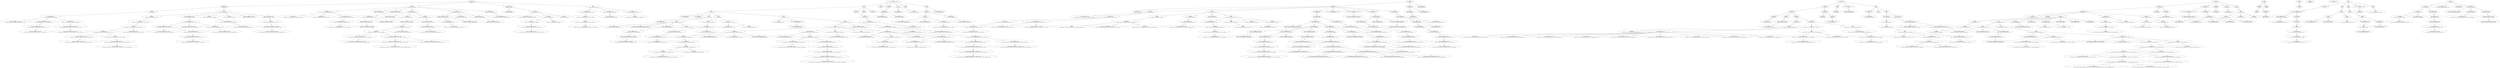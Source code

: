 digraph mygraph {a_0 [label="E68
King's-Indian, Fianchetto, Classical Variation, 8.e4
1. d4 Nf6 2. c4 g6 3. Nc3 Bg7 4. Nf3 d6 5. g3 O-O 6. Bg2 Nbd7 7. O-O e5 8. e4 "]
a_1 [label="E69
King's-Indian, Fianchetto, Classical Main line, 8.e4
1. d4 Nf6 2. c4 g6 3. Nc3 Bg7 4. Nf3 d6 5. g3 O-O 6. Bg2 Nbd7 7. O-O e5 8. e4 c6 9. h3 "]
a_2 [label="E60
King's-Indian Defense
1. d4 Nf6 2. c4 g6 "]
a_3 [label="E61
King's-Indian
1. d4 Nf6 2. c4 g6 3. Nc3 "]
a_4 [label="E62
King's-Indian, Fianchetto
1. d4 Nf6 2. c4 g6 3. Nc3 Bg7 4. Nf3 d6 5. g3 "]
a_5 [label="E63
King's-Indian, Fianchetto, Panno Variation
1. d4 Nf6 2. c4 g6 3. Nc3 Bg7 4. Nf3 d6 5. g3 O-O 6. Bg2 Nc6 7. O-O a6 "]
a_6 [label="E64
King's-Indian, Fianchetto, Yugoslav System
1. d4 Nf6 2. c4 g6 3. Nc3 Bg7 4. Nf3 d6 5. g3 O-O 6. Bg2 c5 "]
a_7 [label="E65
King's-Indian, Fianchetto, Yugoslav, 7.O-O
1. d4 Nf6 2. c4 g6 3. Nc3 Bg7 4. Nf3 d6 5. g3 O-O 6. Bg2 c5 7. O-O "]
a_8 [label="E66
King's-Indian, Fianchetto, Yugoslav Panno
1. d4 Nf6 2. c4 g6 3. Nc3 Bg7 4. Nf3 d6 5. g3 O-O 6. Bg2 c5 7. O-O Nc6 8. d5 "]
a_9 [label="E67
King's-Indian, Fianchetto
1. d4 Nf6 2. c4 g6 3. Nc3 Bg7 4. Nf3 d6 5. g3 O-O 6. Bg2 Nbd7 "]
a_10 [label="E99
King's-Indian, Orthodox, Taimanov
1. d4 Nf6 2. c4 g6 3. Nc3 Bg7 4. e4 d6 5. Nf3 O-O 6. Be2 e5 7. O-O Nc6 8. d5 Ne7 9. Ne1 Nd7 10. f3 f5 "]
a_11 [label="B29
Sicilian, Nimzovich-Rubenstein
1. e4 c5 2. Nf3 Nf6 "]
a_12 [label="B28
Sicilian, O'Kelly Variation
1. e4 c5 2. Nf3 a6 "]
a_13 [label="B27
Sicilian
1. e4 c5 2. Nf3 "]
a_14 [label="B26
Sicilian, Closed, 6.Be3
1. e4 c5 2. Nc3 Nc6 3. g3 g6 4. Bg2 Bg7 5. d3 d6 6. Be3 "]
a_15 [label="B25
Sicilian, Closed
1. e4 c5 2. Nc3 Nc6 3. g3 g6 4. Bg2 Bg7 5. d3 d6 "]
a_16 [label="B24
Sicilian, Closed
1. e4 c5 2. Nc3 Nc6 3. g3 "]
a_17 [label="B23
Sicilian, Closed
1. e4 c5 2. Nc3 "]
a_18 [label="B22
Sicilian, Alapin
1. e4 c5 2. c3 "]
a_19 [label="B21
Sicilian, 2.f4 and 2.d4
1. e4 c5 2. f4 "]
a_20 [label="B20
Sicilian
1. e4 c5 "]
a_21 [label="D72
Neo-Grunfeld, 5.cd, Main line
1. d4 Nf6 2. c4 g6 3. g3 d5 4. Bg2 Bg7 5. cxd5 Nxd5 6. e4 Nb6 7. Ne2 "]
a_22 [label="D73
Neo-Grunfeld, 5.Nf3
1. d4 Nf6 2. c4 g6 3. g3 d5 4. Bg2 Bg7 5. Nf3 "]
a_23 [label="D70
Neo-Grunfeld Defense
1. d4 Nf6 2. c4 g6 3. f3 d5 "]
a_24 [label="D71
Neo-Grunfeld
1. d4 Nf6 2. c4 g6 3. g3 d5 "]
a_25 [label="D76
Neo-Grunfeld, 6.cd Nxd5, 7.O-O Nb6
1. d4 Nf6 2. c4 g6 3. g3 d5 4. Bg2 Bg7 5. Nf3 O-O 6. cxd5 Nxd5 7. O-O Nb6 "]
a_26 [label="D77
Neo-Grunfeld, 6.O-O
1. d4 Nf6 2. c4 g6 3. g3 d5 4. Bg2 Bg7 5. Nf3 O-O 6. O-O "]
a_27 [label="D74
Neo-Grunfeld, 6.cd Nxd5, 7.O-O
1. d4 Nf6 2. c4 g6 3. g3 d5 4. Bg2 Bg7 5. Nf3 O-O 6. cxd5 Nxd5 7. O-O "]
a_28 [label="D75
Neo-Grunfeld, 6.cd Nxd5, 7.O-O c5, 8.dxc5
1. d4 Nf6 2. c4 g6 3. g3 d5 4. Bg2 Bg7 5. Nf3 O-O 6. cxd5 Nxd5 7. O-O c5 8. dxc5 "]
a_29 [label="D78
Neo-Grunfeld, 6.O-O c6
1. d4 Nf6 2. c4 g6 3. g3 d5 4. Bg2 Bg7 5. Nf3 O-O 6. O-O c6 "]
a_30 [label="D79
Neo-Grunfeld, 6.O-O, Main line
1. d4 Nf6 2. c4 g6 3. g3 d5 4. Bg2 Bg7 5. Nf3 O-O 6. O-O c6 7. cxd5 cxd5 "]
a_31 [label="A51
Budapest Gambit
1. d4 Nf6 2. c4 e5 "]
a_32 [label="A50
Queen's Pawn Game
1. d4 Nf6 2. c4 "]
a_33 [label="A53
Old Indian
1. d4 Nf6 2. c4 d6 "]
a_34 [label="A52
Budapest Gambit
1. d4 Nf6 2. c4 e5 3. dxe5 Ng4 "]
a_35 [label="A55
Old Indian, Main line
1. d4 Nf6 2. c4 d6 3. Nc3 e5 4. Nf3 Nbd7 5. e4 "]
a_36 [label="A54
Old Indian, Ukranian Variation, Nf3
1. d4 Nf6 2. c4 d6 3. Nc3 e5 4. Nf3 "]
a_37 [label="A57
Benko Gambit
1. d4 Nf6 2. c4 c5 3. d5 b5 "]
a_38 [label="A56
Benoni Defense
1. d4 Nf6 2. c4 c5 "]
a_39 [label="A59
Benko Gambit
1. d4 Nf6 2. c4 c5 3. d5 b5 4. cxb5 a6 5. bxa6 Bxa6 6. Nc3 d6 7. e4 "]
a_40 [label="A58
Benko Gambit
1. d4 Nf6 2. c4 c5 3. d5 b5 4. cxb5 a6 5. bxa6 "]
a_41 [label="C44
King's Pawn Game
1. e4 e5 2. Nf3 Nc6 "]
a_42 [label="C45
Scotch Game
1. e4 e5 2. Nf3 Nc6 3. d4 exd4 4. Nxd4 "]
a_43 [label="C46
Three Knights
1. e4 e5 2. Nf3 Nc6 3. Nc3 "]
a_44 [label="C47
Four Knights
1. e4 e5 2. Nf3 Nc6 3. Nc3 Nf6 "]
a_45 [label="C40
King's Knight Opening
1. e4 e5 2. Nf3 "]
a_46 [label="C41
Philidor Defense
1. e4 e5 2. Nf3 d6 "]
a_47 [label="C42
Petrov Defense
1. e4 e5 2. Nf3 Nf6 "]
a_48 [label="C43
Petrov, Modern Attack
1. e4 e5 2. Nf3 Nf6 3. d4 exd4 4. e5 Ne4 5. Qxd4 "]
a_49 [label="C48
Four Knights
1. e4 e5 2. Nf3 Nc6 3. Nc3 Nf6 4. Bb5 "]
a_50 [label="C49
Four Knights
1. e4 e5 2. Nf3 Nc6 3. Nc3 Nf6 4. Bb5 Bb4 "]
a_51 [label="D89
Grunfeld
1. d4 Nf6 2. c4 g6 3. Nc3 d5 4. cxd5 Nxd5 5. e4 Nxc3 6. bxc3 Bg7 7. Bc4 O-O 8. Ne2 "]
a_52 [label="D88
Grunfeld, Spassky Variation, Main line, 10...cd, 11.cd
1. d4 Nf6 2. c4 g6 3. Nc3 d5 4. cxd5 Nxd5 5. e4 Nxc3 6. bxc3 Bg7 7. Bc4 O-O 8. Ne2 "]
a_53 [label="D87
Grunfeld, Exchange
1. d4 Nf6 2. c4 g6 3. Nc3 d5 4. cxd5 Nxd5 5. e4 Nxc3 6. bxc3 Bg7 7. Bc4 O-O 8. Ne2 c5 "]
a_54 [label="D86
Grunfeld, Exchange
1. d4 Nf6 2. c4 g6 3. Nc3 d5 4. cxd5 Nxd5 5. e4 Nxc3 6. bxc3 Bg7 7. Bc4 "]
a_55 [label="D85
Grunfeld
1. d4 Nf6 2. c4 g6 3. Nc3 d5 4. cxd5 Nxd5 "]
a_56 [label="D84
Grunfeld, Grunfeld Gambit Accepted
1. d4 Nf6 2. c4 g6 3. Nc3 d5 4. Bf4 Bg7 5. e3 O-O 6. cxd5 Nxd5 7. Nxd5 Qxd5 8. Bxc7 "]
a_57 [label="D83
Grunfeld, Grunfeld Gambit
1. d4 Nf6 2. c4 g6 3. Nc3 d5 4. Bf4 Bg7 5. e3 O-O "]
a_58 [label="D82
Grunfeld, Bf4
1. d4 Nf6 2. c4 g6 3. Nc3 d5 4. Bf4 "]
a_59 [label="D81
Grunfeld, Russian Variation
1. d4 Nf6 2. c4 g6 3. Nc3 d5 4. Qb3 "]
a_60 [label="D80
Grunfeld
1. d4 Nf6 2. c4 g6 3. Nc3 d5 "]
a_61 [label="B98
Sicilian, Najdorf
1. e4 c5 2. Nf3 d6 3. d4 cxd4 4. Nxd4 Nf6 5. Nc3 a6 6. Bg5 e6 7. f4 Be7 "]
a_62 [label="B99
Sicilian, Najdorf, 7...Be7 Main line
1. e4 c5 2. Nf3 d6 3. d4 cxd4 4. Nxd4 Nf6 5. Nc3 a6 6. Bg5 e6 7. f4 Be7 8. Qf3 Qc7 9. O-O-O Nbd7 "]
a_63 [label="B96
Sicilian, Najdorf
1. e4 c5 2. Nf3 d6 3. d4 cxd4 4. Nxd4 Nf6 5. Nc3 a6 6. Bg5 e6 7. f4 "]
a_64 [label="B97
Sicilian, Najdorf
1. e4 c5 2. Nf3 d6 3. d4 cxd4 4. Nxd4 Nf6 5. Nc3 a6 6. Bg5 e6 7. f4 Qb6 "]
a_65 [label="B94
Sicilian, Najdorf
1. e4 c5 2. Nf3 d6 3. d4 cxd4 4. Nxd4 Nf6 5. Nc3 a6 6. Bg5 "]
a_66 [label="B95
Sicilian, Najdorf, 6...e6
1. e4 c5 2. Nf3 d6 3. d4 cxd4 4. Nxd4 Nf6 5. Nc3 a6 6. Bg5 e6 "]
a_67 [label="B92
Sicilian, Najdorf, Opocensky Variation
1. e4 c5 2. Nf3 d6 3. d4 cxd4 4. Nxd4 Nf6 5. Nc3 a6 6. Be2 "]
a_68 [label="B93
Sicilian, Najdorf, 6.f4
1. e4 c5 2. Nf3 d6 3. d4 cxd4 4. Nxd4 Nf6 5. Nc3 a6 6. f4 "]
a_69 [label="B90
Sicilian, Najdorf
1. e4 c5 2. Nf3 d6 3. d4 cxd4 4. Nxd4 Nf6 5. Nc3 a6 "]
a_70 [label="B91
Sicilian, Najdorf, Zagreb (Fianchetto) Variation
1. e4 c5 2. Nf3 d6 3. d4 cxd4 4. Nxd4 Nf6 5. Nc3 a6 6. g3 "]
a_71 [label="E24
Nimzo-Indian, Samisch
1. d4 Nf6 2. c4 e6 3. Nc3 Bb4 4. a3 Bxc3+ 5. bxc3 "]
a_72 [label="E25
Nimzo-Indian, Samisch
1. d4 Nf6 2. c4 e6 3. Nc3 Bb4 4. a3 Bxc3+ 5. bxc3 c5 6. f3 d5 7. cxd5 "]
a_73 [label="E26
Nimzo-Indian, Samisch
1. d4 Nf6 2. c4 e6 3. Nc3 Bb4 4. a3 Bxc3+ 5. bxc3 c5 6. e3 "]
a_74 [label="E27
Nimzo-Indian, Samisch Variation
1. d4 Nf6 2. c4 e6 3. Nc3 Bb4 4. a3 Bxc3+ 5. bxc3 O-O "]
a_75 [label="E20
Nimzo-Indian
1. d4 Nf6 2. c4 e6 3. Nc3 Bb4 "]
a_76 [label="E21
Nimzo-Indian, Three Knights
1. d4 Nf6 2. c4 e6 3. Nc3 Bb4 4. Nf3 "]
a_77 [label="E22
Nimzo-Indian, Spielmann Variation
1. d4 Nf6 2. c4 e6 3. Nc3 Bb4 4. Qb3 "]
a_78 [label="E23
Nimzo-Indian, Spielmann
1. d4 Nf6 2. c4 e6 3. Nc3 Bb4 4. Qb3 c5 5. dxc5 Nc6 "]
a_79 [label="E28
Nimzo-Indian, Samisch Variation
1. d4 Nf6 2. c4 e6 3. Nc3 Bb4 4. a3 Bxc3+ 5. bxc3 O-O 6. e3 "]
a_80 [label="E29
Nimzo-Indian, Samisch
1. d4 Nf6 2. c4 e6 3. Nc3 Bb4 4. a3 Bxc3+ 5. bxc3 O-O 6. e3 c5 7. Bd3 Nc6 "]
a_81 [label="E95
King's-Indian, Orthodox, 7...Nbd7, 8.Re1
1. d4 Nf6 2. c4 g6 3. Nc3 Bg7 4. e4 d6 5. Nf3 O-O 6. Be2 e5 7. O-O Nbd7 8. Re1 "]
a_82 [label="E94
King's-Indian, Orthodox
1. d4 Nf6 2. c4 g6 3. Nc3 Bg7 4. e4 d6 5. Nf3 O-O 6. Be2 e5 7. O-O "]
a_83 [label="D38
Queens's Gambit Declined, Ragozin Variation
1. d4 d5 2. c4 e6 3. Nc3 Nf6 4. Nf3 Bb4 "]
a_84 [label="D39
Queens's Gambit Declined, Ragozin, Vienna Variation
1. d4 d5 2. c4 e6 3. Nc3 Nf6 4. Nf3 Bb4 5. Bg5 dxc4 "]
a_85 [label="D36
Queens's Gambit Declined, Exchange, Positional line, 6.Qc2
1. d4 d5 2. c4 e6 3. Nc3 Nf6 4. cxd5 exd5 5. Bg5 c6 6. Qc2 "]
a_86 [label="D37
Queens's Gambit Declined
1. d4 d5 2. c4 e6 3. Nc3 Nf6 4. Nf3 "]
a_87 [label="D34
Queens's Gambit Declined, Tarrasch
1. d4 d5 2. c4 e6 3. Nc3 c5 4. cxd5 exd5 5. Nf3 Nc6 6. g3 Nf6 7. Bg2 Be7 "]
a_88 [label="D35
Queens's Gambit Declined
1. d4 d5 2. c4 e6 3. Nc3 Nf6 "]
a_89 [label="D32
Queens's Gambit Declined, Tarrasch
1. d4 d5 2. c4 e6 3. Nc3 c5 "]
a_90 [label="D33
Queens's Gambit Declined, Tarrasch
1. d4 d5 2. c4 e6 3. Nc3 c5 4. cxd5 exd5 5. Nf3 Nc6 6. g3 "]
a_91 [label="D30
Queens's Gambit Declined
1. d4 d5 2. c4 e6 "]
a_92 [label="D31
Queens's Gambit Declined
1. d4 d5 2. c4 e6 3. Nc3 "]
a_93 [label="E91
King's-Indian
1. d4 Nf6 2. c4 g6 3. Nc3 Bg7 4. e4 d6 5. Nf3 O-O 6. Be2 "]
a_94 [label="E90
King's-Indian
1. d4 Nf6 2. c4 g6 3. Nc3 Bg7 4. e4 d6 5. Nf3 "]
a_95 [label="E93
King's-Indian, Petrosian System
1. d4 Nf6 2. c4 g6 3. Nc3 Bg7 4. e4 d6 5. Nf3 O-O 6. Be2 e5 7. d5 Nbd7 "]
a_96 [label="E92
King's-Indian
1. d4 Nf6 2. c4 g6 3. Nc3 Bg7 4. e4 d6 5. Nf3 O-O 6. Be2 e5 "]
a_97 [label="A99
Dutch, Ilyin-Genevsky Variation with b3
1. d4 f5 2. c4 Nf6 3. g3 e6 4. Bg2 Be7 5. Nf3 O-O 6. O-O d6 7. Nc3 Qe8 8. b3 "]
a_98 [label="A98
Dutch, Ilyin-Genevsky Variation with Qc2
1. d4 f5 2. c4 Nf6 3. g3 e6 4. Bg2 Be7 5. Nf3 O-O 6. O-O d6 7. Nc3 Qe8 8. Qc2 "]
a_99 [label="E97
King's-Indian
1. d4 Nf6 2. c4 g6 3. Nc3 Bg7 4. e4 d6 5. Nf3 O-O 6. Be2 e5 7. O-O Nc6 "]
a_100 [label="E96
King's-Indian, Orthodox, 7...Nbd7, Main line
1. d4 Nf6 2. c4 g6 3. Nc3 Bg7 4. e4 d6 5. Nf3 O-O 6. Be2 e5 7. O-O Nbd7 8. Re1 c6 9. Bf1 a5 "]
a_101 [label="A95
Dutch, Stonewall
1. d4 f5 2. c4 Nf6 3. g3 e6 4. Bg2 Be7 5. Nf3 O-O 6. O-O d5 7. Nc3 c6 "]
a_102 [label="A94
Dutch, Stonewall with Ba3
1. d4 f5 2. c4 Nf6 3. g3 e6 4. Bg2 Be7 5. Nf3 O-O 6. O-O d5 7. b3 c6 8. Ba3 "]
a_103 [label="A97
Dutch, Ilyin-Genevsky
1. d4 f5 2. c4 Nf6 3. g3 e6 4. Bg2 Be7 5. Nf3 O-O 6. O-O d6 7. Nc3 Qe8 "]
a_104 [label="A96
Dutch, Classical Variation
1. d4 f5 2. c4 Nf6 3. g3 e6 4. Bg2 Be7 5. Nf3 O-O 6. O-O d6 "]
a_105 [label="A91
Dutch Defense
1. d4 f5 2. c4 Nf6 3. g3 e6 4. Bg2 Be7 "]
a_106 [label="A90
Dutch
1. d4 f5 2. c4 Nf6 3. g3 e6 4. Bg2 "]
a_107 [label="A93
Dutch, Stonewall, Botvinnik Variation
1. d4 f5 2. c4 Nf6 3. g3 e6 4. Bg2 Be7 5. Nf3 O-O 6. O-O d5 7. b3 "]
a_108 [label="A92
Dutch
1. d4 f5 2. c4 Nf6 3. g3 e6 4. Bg2 Be7 5. Nf3 O-O "]
a_109 [label="B70
Sicilian, Dragon Variation
1. e4 c5 2. Nf3 d6 3. d4 cxd4 4. Nxd4 Nf6 5. Nc3 g6 "]
a_110 [label="B71
Sicilian, Dragon Levenfish Variation
1. e4 c5 2. Nf3 d6 3. d4 cxd4 4. Nxd4 Nf6 5. Nc3 g6 6. f4 "]
a_111 [label="B72
Sicilian, Dragon
1. e4 c5 2. Nf3 d6 3. d4 cxd4 4. Nxd4 Nf6 5. Nc3 g6 6. Be3 "]
a_112 [label="B73
Sicilian, Dragon, CLassical
1. e4 c5 2. Nf3 d6 3. d4 cxd4 4. Nxd4 Nf6 5. Nc3 g6 6. Be3 Bg7 7. Be2 Nc6 8. O-O "]
a_113 [label="B74
Sicilian, Dragon, CLassical
1. e4 c5 2. Nf3 d6 3. d4 cxd4 4. Nxd4 Nf6 5. Nc3 g6 6. Be3 Bg7 7. Be2 Nc6 8. O-O O-O 9. Nb3 "]
a_114 [label="B75
Sicilian, Dragon, Yugoslav Attack
1. e4 c5 2. Nf3 d6 3. d4 cxd4 4. Nxd4 Nf6 5. Nc3 g6 6. Be3 Bg7 7. f3 "]
a_115 [label="B76
Sicilian, Dragon, Yugoslav Attack
1. e4 c5 2. Nf3 d6 3. d4 cxd4 4. Nxd4 Nf6 5. Nc3 g6 6. Be3 Bg7 7. f3 O-O "]
a_116 [label="B77
Sicilian, Dragon, Yugoslav Attack
1. e4 c5 2. Nf3 d6 3. d4 cxd4 4. Nxd4 Nf6 5. Nc3 g6 6. Be3 Bg7 7. f3 O-O 8. Qd2 Nc6 9. Bc4 "]
a_117 [label="B78
Sicilian, Dragon, Yugoslav Attack, 10.castle Long
1. e4 c5 2. Nf3 d6 3. d4 cxd4 4. Nxd4 Nf6 5. Nc3 g6 6. Be3 Bg7 7. f3 O-O 8. Qd2 Nc6 9. Bc4 Bd7 10. O-O-O "]
a_118 [label="B79
Sicilian, Dragon, Yugoslav Attack, 12.h4
1. e4 c5 2. Nf3 d6 3. d4 cxd4 4. Nxd4 Nf6 5. Nc3 g6 6. Be3 Bg7 7. f3 O-O 8. Qd2 Nc6 9. Bc4 Bd7 10. O-O-O Qa5 11. Bb3 Rfc8 12. h4 "]
a_119 [label="E98
King's-Indian, Orthodox, Taimanov, 9.Ne1
1. d4 Nf6 2. c4 g6 3. Nc3 Bg7 4. e4 d6 5. Nf3 O-O 6. Be2 e5 7. O-O Nc6 8. d5 Ne7 9. Ne1 "]
a_120 [label="D49
Queens's Gambit Declined Semi-Slav, Meran
1. d4 d5 2. c4 e6 3. Nc3 Nf6 4. Nf3 c6 5. e3 Nbd7 6. Bd3 dxc4 7. Bxc4 b5 8. Bd3 a6 9. e4 c5 10. e5 cxd4 11. Nxb5 "]
a_121 [label="D48
Queens's Gambit Declined Semi-Slav, Meran
1. d4 d5 2. c4 e6 3. Nc3 Nf6 4. Nf3 c6 5. e3 Nbd7 6. Bd3 dxc4 7. Bxc4 b5 8. Bd3 a6 "]
a_122 [label="D43
Queens's Gambit Declined Semi-Slav
1. d4 d5 2. c4 e6 3. Nc3 Nf6 4. Nf3 c6 "]
a_123 [label="D42
Queens's Gambit Declined, Semi-Tarrasch, 7.Bd3
1. d4 d5 2. c4 e6 3. Nc3 Nf6 4. Nf3 c5 5. cxd5 Nxd5 6. e3 Nc6 7. Bd3 "]
a_124 [label="D41
Queens's Gambit Declined, Semi-Tarrasch
1. d4 d5 2. c4 e6 3. Nc3 Nf6 4. Nf3 c5 5. cxd5 "]
a_125 [label="D40
Queens's Gambit Declined, Semi-Tarrasch
1. d4 d5 2. c4 e6 3. Nc3 Nf6 4. Nf3 c5 "]
a_126 [label="D47
Queens's Gambit Declined Semi-Slav
1. d4 d5 2. c4 e6 3. Nc3 Nf6 4. Nf3 c6 5. e3 Nbd7 6. Bd3 dxc4 7. Bxc4 "]
a_127 [label="D46
Queens's Gambit Declined Semi-Slav
1. d4 d5 2. c4 e6 3. Nc3 Nf6 4. Nf3 c6 5. e3 Nbd7 6. Bd3 "]
a_128 [label="D45
Queens's Gambit Declined Semi-Slav
1. d4 d5 2. c4 e6 3. Nc3 Nf6 4. Nf3 c6 5. e3 "]
a_129 [label="D44
Queens's Gambit Declined Semi-Slav
1. d4 d5 2. c4 e6 3. Nc3 Nf6 4. Nf3 c6 5. Bg5 dxc4 "]
a_130 [label="A08
King's Indian Attack
1. Nf3 d5 2. g3 c5 3. Bg2 "]
a_131 [label="A09
Reti Opening
1. Nf3 d5 2. c4 "]
a_132 [label="A02
Bird's Opening
1. f4 "]
a_133 [label="A03
Bird's Opening
1. f4 d5 "]
a_134 [label="A00
Uncommon Opening
1. g4 a3 h3 "]
a_135 [label="A01
Nimzovich-Larsen Attack
1. b3 "]
a_136 [label="A06
Reti Opening
1. Nf3 d5 "]
a_137 [label="A07
King's Indian Attack
1. Nf3 d5 2. g3 "]
a_138 [label="A04
Reti Opening
1. Nf3 "]
a_139 [label="A05
Reti Opening
1. Nf3 Nf6 "]
a_209 [label="A36
English
1. c4 c5 2. Nc3 Nc6 3. g3 "]
a_140 [label="C39
King's Gambit Accepted
1. e4 e5 2. f4 exf4 3. Nf3 g5 4. h4 "]
a_141 [label="C38
King's Gambit Accepted
1. e4 e5 2. f4 exf4 3. Nf3 g5 4. Bc4 Bg7 "]
a_142 [label="C35
King's Gambit Accepted, Cunningham
1. e4 e5 2. f4 exf4 3. Nf3 Be7 "]
a_143 [label="C34
King's Gambit Accepted
1. e4 e5 2. f4 exf4 3. Nf3 "]
a_144 [label="C37
King's Gambit Accepted
1. e4 e5 2. f4 exf4 3. Nf3 g5 4. Nc3 "]
a_145 [label="C36
King's Gambit Accepted, Abbazia Defense
1. e4 e5 2. f4 exf4 3. Nf3 d5 "]
a_146 [label="C31
King's Gambit Declined, Falkbeer Counter Gambit
1. e4 e5 2. f4 d5 "]
a_147 [label="C30
King's Gambit Declined
1. e4 e5 2. f4 "]
a_148 [label="C33
King's Gambit Accepted
1. e4 e5 2. f4 exf4 "]
a_149 [label="C32
King's Gambit Declined, Falkbeer Counter Gambit
1. e4 e5 2. f4 d5 3. exd5 e4 4. d3 Nf6 "]
a_150 [label="E59
Nimzo-Indian, 4.e3, Main line
1. d4 Nf6 2. c4 e6 3. Nc3 Bb4 4. e3 O-O 5. Nf3 d5 6. Bd3 c5 7. O-O Nc6 8. a3 Bxc3 9. bxc3 dxc4 10. Bxc4 "]
a_151 [label="E58
Nimzo-Indian, 4.e3, Main line with 8...Bxc3
1. d4 Nf6 2. c4 e6 3. Nc3 Bb4 4. e3 O-O 5. Nf3 d5 6. Bd3 c5 7. O-O Nc6 8. a3 Bxc3 9. bxc3 "]
a_152 [label="E55
Nimzo-Indian, 4.e3, Gligoric System, Bronstein Variation
1. d4 Nf6 2. c4 e6 3. Nc3 Bb4 4. e3 O-O 5. Nf3 d5 6. Bd3 c5 7. O-O dxc4 8. Bxc4 Nbd7 "]
a_153 [label="E54
Nimzo-Indian, 4.e3, Gligoric System
1. d4 Nf6 2. c4 e6 3. Nc3 Bb4 4. e3 O-O 5. Nf3 d5 6. Bd3 c5 7. O-O dxc4 8. Bxc4 "]
a_154 [label="E57
Nimzo-Indian, 4.e3, Main line with 8...dc and 9...cd
1. d4 Nf6 2. c4 e6 3. Nc3 Bb4 4. e3 O-O 5. Nf3 d5 6. Bd3 c5 7. O-O Nc6 8. a3 dxc4 "]
a_155 [label="E56
Nimzo-Indian, 4.e3, Main line with 7...Nc6
1. d4 Nf6 2. c4 e6 3. Nc3 Bb4 4. e3 O-O 5. Nf3 d5 6. Bd3 c5 7. O-O Nc6 "]
a_156 [label="E51
Nimzo-Indian, 4.e3
1. d4 Nf6 2. c4 e6 3. Nc3 Bb4 4. e3 O-O 5. Nf3 d5 "]
a_157 [label="E50
Nimzo-Indian, 4.e3 O-O 5.Nf3, without ...d5
1. d4 Nf6 2. c4 e6 3. Nc3 Bb4 4. e3 O-O 5. Nf3 "]
a_158 [label="E53
Nimzo-Indian, 4.e3
1. d4 Nf6 2. c4 e6 3. Nc3 Bb4 4. e3 O-O 5. Nf3 d5 6. Bd3 c5 "]
a_159 [label="E52
Nimzo-Indian, 4.e3, Main line with ...b6
1. d4 Nf6 2. c4 e6 3. Nc3 Bb4 4. e3 O-O 5. Nf3 d5 6. Bd3 b6 "]
a_160 [label="B38
Sicilian, Accelerated Fianchetto, Maroczy Bind, 6.Be3
1. e4 c5 2. Nf3 Nc6 3. d4 cxd4 4. Nxd4 g6 5. c4 Bg7 6. Be3 "]
a_161 [label="B39
Sicilian, Accelerated Fianchetto, Breyer Variation
1. e4 c5 2. Nf3 Nc6 3. d4 cxd4 4. Nxd4 g6 5. c4 Bg7 6. Be3 Nf6 7. Nc3 Ng4 "]
a_162 [label="B34
Sicilian, Accelerated Fianchetto
1. e4 c5 2. Nf3 Nc6 3. d4 cxd4 4. Nxd4 g6 5. Nxc6 "]
a_163 [label="B35
Sicilian, Accelerated Fianchetto, Modern Variation with Bc4
1. e4 c5 2. Nf3 Nc6 3. d4 cxd4 4. Nxd4 g6 5. Nc3 Bg7 6. Be3 Nf6 7. Bc4 "]
a_164 [label="B36
Sicilian, Accelerated Fianchetto
1. e4 c5 2. Nf3 Nc6 3. d4 cxd4 4. Nxd4 g6 5. c4 "]
a_165 [label="B37
Sicilian, Accelerated Fianchetto
1. e4 c5 2. Nf3 Nc6 3. d4 cxd4 4. Nxd4 g6 5. c4 Bg7 "]
a_166 [label="B30
Sicilian
1. e4 c5 2. Nf3 Nc6 "]
a_167 [label="B31
Sicilian, Rossolimo Variation
1. e4 c5 2. Nf3 Nc6 3. Bg5 g6 "]
a_168 [label="B32
Sicilian
1. e4 c5 2. Nf3 Nc6 3. d4 cxd4 4. Nxd4 e5 "]
a_169 [label="B33
Sicilian
1. e4 c5 2. Nf3 Nc6 3. d4 cxd4 4. Nxd4 "]
a_171 [label="D07
Queens's Gambit Declined, Chigorin Defense
1. d4 d5 2. c4 Nc6 "]
a_172 [label="D06
Queens's Gambit Declined
1. d4 d5 2. c4 "]
a_173 [label="D05
Queens's Pawn Game
1. d4 d5 2. Nf3 Nf6 3. e3 e6 "]
a_174 [label="D04
Queens's Pawn Game
1. d4 d5 2. Nf3 Nf6 3. e3 "]
a_175 [label="D03
Torre Attack (Tartakower Variation)
1. d4 d5 2. Nf3 Nf6 3. Bg5 "]
a_176 [label="D02
Queens's Pawn Game
1. d4 d5 2. Nf3 "]
a_177 [label="D01
Richter-Veresov Attack
1. d4 d5 2. Nc3 Nf6 3. Bg5 "]
a_178 [label="D00
Queens's Pawn Game
1. d4 d5 "]
a_179 [label="D09
Queens's Gambit Declined, Albin Counter Gambit, 5.g3
1. d4 d5 2. c4 e5 3. dxe5 d4 4. Nf3 Nc6 5. g3 "]
a_180 [label="D08
Queens's Gambit Declined, Albin Counter Gambit
1. d4 d5 2. c4 e5 "]
a_181 [label="A46
Queen's Pawn Game
1. d4 Nf6 2. Nf3 "]
a_182 [label="A47
Queen's Indian
1. d4 Nf6 2. Nf3 b6 "]
a_183 [label="A44
Old Benoni Defense
1. d4 c5 2. d5 e5 "]
a_184 [label="A45
Queen's Pawn Game
1. d4 Nf6 "]
a_185 [label="A42
Modern Defense, Averbakh System
1. d4 d6 2. c4 g6 3. Nc3 Bg7 4. e4 "]
a_186 [label="A43
Old Benoni
1. d4 c5 "]
a_187 [label="A40
Queen's Pawn Game
1. d4 "]
a_188 [label="A41
Queen's Pawn Game (with ...d6)
1. d4 d6 "]
a_189 [label="D98
Grunfeld, Russian
1. d4 Nf6 2. c4 g6 3. Nc3 d5 4. Nf3 Bg7 5. Qb3 dxc4 6. Qxc4 O-O 7. e4 Bg4 "]
a_190 [label="A48
King's Indian
1. d4 Nf6 2. Nf3 g6 "]
a_191 [label="A49
King's Indian, Fianchetto without c4
1. d4 Nf6 2. Nf3 g6 3. g3 "]
a_192 [label="D96
Grunfeld, Russian Variation
1. d4 Nf6 2. c4 g6 3. Nc3 d5 4. Nf3 Bg7 5. Qb3 "]
a_193 [label="C79
Ruy Lopez, Steinit ZDefense Deferred
1. e4 e5 2. Nf3 Nc6 3. Bb5 a6 4. Ba4 Nf6 5. O-O d6 "]
a_194 [label="C78
Ruy Lopez
1. e4 e5 2. Nf3 Nc6 3. Bb5 a6 4. Ba4 Nf6 5. O-O "]
a_195 [label="D97
Grunfeld, Russian
1. d4 Nf6 2. c4 g6 3. Nc3 d5 4. Nf3 Bg7 5. Qb3 dxc4 6. Qxc4 O-O 7. e4 "]
a_196 [label="C71
Ruy Lopez
1. e4 e5 2. Nf3 Nc6 3. Bb5 a6 4. Ba4 d6 "]
a_197 [label="C70
Ruy Lopez
1. e4 e5 2. Nf3 Nc6 3. Bb5 a6 4. Ba4 "]
a_198 [label="C73
Ruy Lopez, Modern Steinit ZDefense
1. e4 e5 2. Nf3 Nc6 3. Bb5 a6 4. Ba4 d6 5. Bxc6+ bxc6 6. d4 "]
a_199 [label="C72
Ruy Lopez, Modern Steinit ZDefense, 5.O-O
1. e4 e5 2. Nf3 Nc6 3. Bb5 a6 4. Ba4 d6 5. O-O "]
a_200 [label="C75
Ruy Lopez, Modern Steinit ZDefense
1. e4 e5 2. Nf3 Nc6 3. Bb5 a6 4. Ba4 d6 5. c3 Bd7 "]
a_201 [label="C74
Ruy Lopez, Modern Steinit ZDefense
1. e4 e5 2. Nf3 Nc6 3. Bb5 a6 4. Ba4 d6 5. c3 "]
a_202 [label="C77
Ruy Lopez
1. e4 e5 2. Nf3 Nc6 3. Bb5 a6 4. Ba4 Nf6 "]
a_203 [label="C76
Ruy Lopez, Modern Steinit ZDefense, Fianchetto Variation
1. e4 e5 2. Nf3 Nc6 3. Bb5 a6 4. Ba4 d6 5. c3 Bd7 6. d4 g6 "]
a_204 [label="A33
English, Symmetrical
1. c4 c5 2. Nf3 Nf6 3. d4 cxd4 4. Nxd4 e6 5. Nc3 Nc6 "]
a_205 [label="A32
English, Symmetrical Variation
1. c4 c5 2. Nf3 Nf6 3. d4 cxd4 4. Nxd4 e6 "]
a_206 [label="A31
English, Symmetrical, Benoni Formation
1. c4 c5 2. Nf3 Nf6 3. d4 "]
a_207 [label="A30
English, Symmetrical
1. c4 c5 "]
a_208 [label="A37
English, Symmetrical
1. c4 c5 2. Nc3 Nc6 3. g3 g6 4. Bg2 Bg7 5. Nf3 "]
a_170 [label="D99
Grunfeld Defense, Smyslov
1. d4 Nf6 2. c4 g6 3. Nc3 d5 4. Nf3 Bg7 5. Qb3 dxc4 6. Qxc4 O-O 7. e4 Bg4 8. Be3 "]
a_210 [label="A35
English, Symmetrical
1. c4 c5 2. Nc3 Nc6 "]
a_211 [label="A34
English, Symmetrical
1. c4 c5 2. Nc3 "]
a_212 [label="D94
Grunfeld
1. d4 Nf6 2. c4 g6 3. Nc3 d5 4. Nf3 Bg7 5. e3 "]
a_213 [label="D95
Grunfeld
1. d4 Nf6 2. c4 g6 3. Nc3 d5 4. Nf3 Bg7 5. e3 O-O 6. Qb3 "]
a_214 [label="A39
English, Symmetrical
1. c4 c5 2. Nc3 Nc6 3. g3 g6 4. Bg2 Bg7 5. Nf3 Nf6 6. O-O O-O 7. d4 "]
a_215 [label="A38
English, Symmetrical
1. c4 c5 2. Nc3 Nc6 3. g3 g6 4. Bg2 Bg7 5. Nf3 Nf6 "]
a_216 [label="D90
Grunfeld
1. d4 Nf6 2. c4 g6 3. Nc3 d5 4. Nf3 "]
a_217 [label="D91
Grunfeld, 5.Bg5
1. d4 Nf6 2. c4 g6 3. Nc3 d5 4. Nf3 Bg7 5. Bg5 "]
a_218 [label="D92
Grunfeld, 5.Bf4
1. d4 Nf6 2. c4 g6 3. Nc3 d5 4. Nf3 Bg7 5. Bf4 "]
a_219 [label="D93
Grunfeld, with Bf4 & e3
1. d4 Nf6 2. c4 g6 3. Nc3 d5 4. Nf3 Bg7 5. Bf4 O-O 6. e3 "]
a_220 [label="E19
Queens' Indian, Old Main line, 9.Qxc3
1. d4 Nf6 2. c4 e6 3. Nf3 b6 4. g3 Bb7 5. Bg2 Be7 6. O-O O-O 7. Nc3 Ne4 8. Qc2 Nxc3 "]
a_221 [label="E18
Queens' Indian, Old Main line, 7.Nc3
1. d4 Nf6 2. c4 e6 3. Nf3 b6 4. g3 Bb7 5. Bg2 Be7 6. O-O O-O 7. Nc3 "]
a_222 [label="E11
Bogo-Indian Defense
1. d4 Nf6 2. c4 e6 3. Nf3 Bb4+ "]
a_223 [label="E10
Queens's Pawn Game
1. d4 Nf6 2. c4 e6 3. Nf3 "]
a_224 [label="E13
Queens' Indian, 4.Nc3, Main line
1. d4 Nf6 2. c4 e6 3. Nf3 b6 4. Nc3 Bb7 5. Bg5 h6 6. Bh4 Bb4 "]
a_225 [label="E12
Queens' Indian
1. d4 Nf6 2. c4 e6 3. Nf3 b6 "]
a_226 [label="E15
Queens' Indian
1. d4 Nf6 2. c4 e6 3. Nf3 b6 4. g3 "]
a_227 [label="E14
Queens' Indian
1. d4 Nf6 2. c4 e6 3. Nf3 b6 4. e3 "]
a_228 [label="E17
Queens' Indian
1. d4 Nf6 2. c4 e6 3. Nf3 b6 4. g3 Bb7 5. Bg2 Be7 "]
a_229 [label="E16
Queens' Indian
1. d4 Nf6 2. c4 e6 3. Nf3 b6 4. g3 Bb7 5. Bg2 Bb4+ "]
a_230 [label="C93
Ruy Lopez, Closed, Smyslov Defense
1. e4 e5 2. Nf3 Nc6 3. Bb5 a6 4. Ba4 Nf6 5. O-O Be7 6. Re1 b5 7. Bb3 O-O 8. c3 d6 9. h3 h6 "]
a_231 [label="C92
Ruy Lopez, Closed
1. e4 e5 2. Nf3 Nc6 3. Bb5 a6 4. Ba4 Nf6 5. O-O Be7 6. Re1 b5 7. Bb3 O-O 8. c3 d6 9. h3 "]
a_232 [label="C91
Ruy Lopez, Closed
1. e4 e5 2. Nf3 Nc6 3. Bb5 a6 4. Ba4 Nf6 5. O-O Be7 6. Re1 b5 7. Bb3 O-O 8. c3 d6 9. d4 "]
a_233 [label="C90
Ruy Lopez, Closed
1. e4 e5 2. Nf3 Nc6 3. Bb5 a6 4. Ba4 Nf6 5. O-O Be7 6. Re1 b5 7. Bb3 O-O 8. c3 d6 "]
a_234 [label="C97
Ruy Lopez, Closed, Chigorin
1. e4 e5 2. Nf3 Nc6 3. Bb5 a6 4. Ba4 Nf6 5. O-O Be7 6. Re1 b5 7. Bb3 O-O 8. c3 d6 9. h3 Nb8 10. Bc2 c5 11. d4 Qc7 "]
a_235 [label="C96
Ruy Lopez, Closed
1. e4 e5 2. Nf3 Nc6 3. Bb5 a6 4. Ba4 Nf6 5. O-O Be7 6. Re1 b5 7. Bb3 O-O 8. c3 d6 9. h3 Nb8 10. Bc2 "]
a_236 [label="C95
Ruy Lopez, Closed, Breyer
1. e4 e5 2. Nf3 Nc6 3. Bb5 a6 4. Ba4 Nf6 5. O-O Be7 6. Re1 b5 7. Bb3 O-O 8. c3 d6 9. h3 Nb8 10. d4 "]
a_237 [label="C94
Ruy Lopez, Closed, Breyer Defense
1. e4 e5 2. Nf3 Nc6 3. Bb5 a6 4. Ba4 Nf6 5. O-O Be7 6. Re1 b5 7. Bb3 O-O 8. c3 d6 9. h3 Nb8 "]
a_238 [label="C99
Ruy Lopez, Closed, Chigorin, 12...cd
1. e4 e5 2. Nf3 Nc6 3. Bb5 a6 4. Ba4 Nf6 5. O-O Be7 6. Re1 b5 7. Bb3 O-O 8. c3 d6 9. h3 Nb8 10. Bc2 c5 11. d4 Qc7 12. Nbd2 cxd4 13. cxd4 "]
a_239 [label="C98
Ruy Lopez, Closed, Chigorin
1. e4 e5 2. Nf3 Nc6 3. Bb5 a6 4. Ba4 Nf6 5. O-O Be7 6. Re1 b5 7. Bb3 O-O 8. c3 d6 9. h3 Nb8 10. Bc2 c5 11. d4 Qc7 12. Nbd2 Nc6 "]
a_240 [label="A82
Dutch, Staunton Gambit
1. d4 f5 2. e4 "]
a_241 [label="A83
Dutch, Staunton Gambit
1. d4 f5 2. e4 fxe4 3. Nc3 Nf6 4. Bg5 "]
a_242 [label="A80
Dutch
1. d4 f5 "]
a_243 [label="A81
Dutch
1. d4 f5 2. g3 "]
a_244 [label="A86
Dutch, with c4 and Nc3
1. d4 f5 2. c4 Nf6 3. g3 "]
a_245 [label="A87
Dutch, Leningrad, Main Variation
1. d4 f5 2. c4 Nf6 3. g3 g6 4. Bg2 Bg7 5. Nf3 "]
a_246 [label="A84
Dutch
1. d4 f5 2. c4 "]
a_247 [label="A85
Dutch, with c4 and Nc3
1. d4 f5 2. c4 Nf6 3. Nc3 "]
a_248 [label="A88
Dutch, Leningrad, Main Variation with c6
1. d4 f5 2. c4 Nf6 3. g3 g6 4. Bg2 Bg7 5. Nf3 O-O 6. O-O d6 7. Nc3 c6 "]
a_249 [label="A89
Dutch, Leningrad, Main Variation with Nc6
1. d4 f5 2. c4 Nf6 3. g3 g6 4. Bg2 Bg7 5. Nf3 O-O 6. O-O d6 7. Nc3 Nc6 "]
a_250 [label="E86
King's-Indian, Samisch, Orthodox, 7.Nge2 c6
1. d4 Nf6 2. c4 g6 3. Nc3 Bg7 4. e4 d6 5. f3 O-O 6. Be3 e5 7. Nge2 c6 "]
a_251 [label="E87
King's-Indian, Samisch, Orthodox
1. d4 Nf6 2. c4 g6 3. Nc3 Bg7 4. e4 d6 5. f3 O-O 6. Be3 e5 7. d5 "]
a_252 [label="E84
King's-Indian, Samisch, Panno Main line
1. d4 Nf6 2. c4 g6 3. Nc3 Bg7 4. e4 d6 5. f3 O-O 6. Be3 Nc6 7. Nge2 a6 8. Qd2 Rb8 "]
a_253 [label="E85
King's-Indian, Samisch, Orthodox Variation
1. d4 Nf6 2. c4 g6 3. Nc3 Bg7 4. e4 d6 5. f3 O-O 6. Be3 e5 "]
a_254 [label="E82
King's-Indian, Samisch, double Fianchetto
1. d4 Nf6 2. c4 g6 3. Nc3 Bg7 4. e4 d6 5. f3 O-O 6. Be3 b6 "]
a_255 [label="E83
King's-Indian, Samisch
1. d4 Nf6 2. c4 g6 3. Nc3 Bg7 4. e4 d6 5. f3 O-O 6. Be3 Nc6 "]
a_256 [label="E80
King's-Indian, Samisch Variation
1. d4 Nf6 2. c4 g6 3. Nc3 Bg7 4. e4 d6 5. f3 "]
a_257 [label="E81
King's-Indian, Samisch
1. d4 Nf6 2. c4 g6 3. Nc3 Bg7 4. e4 d6 5. f3 O-O "]
a_258 [label="E88
King's-Indian, Samisch, Orthodox, 7.d5 c6
1. d4 Nf6 2. c4 g6 3. Nc3 Bg7 4. e4 d6 5. f3 O-O 6. Be3 e5 7. d5 c6 "]
a_259 [label="E89
King's-Indian, Samisch, Orthodox, Main line
1. d4 Nf6 2. c4 g6 3. Nc3 Bg7 4. e4 d6 5. f3 O-O 6. Be3 e5 7. d5 c6 8. Nge2 cxd5 "]
a_260 [label="B45
Sicilian, Taimanov
1. e4 c5 2. Nf3 e6 3. d4 cxd4 4. Nxd4 Nc6 5. Nc3 "]
a_261 [label="B44
Sicilian
1. e4 c5 2. Nf3 e6 3. d4 cxd4 4. Nxd4 Nc6 "]
a_262 [label="B47
Sicilian, Taimanov (Bastrikov) Variation
1. e4 c5 2. Nf3 e6 3. d4 cxd4 4. Nxd4 Nc6 5. Nc3 Qc7 "]
a_263 [label="B46
Sicilian, Taimanov Variation
1. e4 c5 2. Nf3 e6 3. d4 cxd4 4. Nxd4 Nc6 5. Nc3 a6 "]
a_264 [label="B41
Sicilian, Kan
1. e4 c5 2. Nf3 e6 3. d4 cxd4 4. Nxd4 a6 "]
a_265 [label="B40
Sicilian
1. e4 c5 2. Nf3 e6 "]
a_266 [label="B43
Sicilian, Kan, 5.Nc3
1. e4 c5 2. Nf3 e6 3. d4 cxd4 4. Nxd4 a6 5. Nc3 "]
a_267 [label="B42
Sicilian, Kan
1. e4 c5 2. Nf3 e6 3. d4 cxd4 4. Nxd4 a6 5. Bd3 "]
a_268 [label="B49
Sicilian, Taimanov Variation
1. e4 c5 2. Nf3 e6 3. d4 cxd4 4. Nxd4 Nc6 5. Nc3 Qc7 6. Be3 a6 7. Be2 "]
a_269 [label="B48
Sicilian, Taimanov Variation
1. e4 c5 2. Nf3 e6 3. d4 cxd4 4. Nxd4 Nc6 5. Nc3 Qc7 6. Be3 "]
a_270 [label="D58
Queens's Gambit Declined, Tartakower (Makagonov-Bondarevsky) System
1. d4 d5 2. c4 e6 3. Nc3 Nf6 4. Bg5 Be7 5. e3 O-O 6. Nf3 h6 7. Bh4 b6 "]
a_271 [label="D59
Queens's Gambit Declined, Tartakower
1. d4 d5 2. c4 e6 3. Nc3 Nf6 4. Bg5 Be7 5. e3 O-O 6. Nf3 h6 7. Bh4 b6 8. cxd5 Nxd5 "]
a_272 [label="D50
Queens's Gambit Declined
1. d4 d5 2. c4 e6 3. Nc3 Nf6 4. Bg5 "]
a_273 [label="D51
Queens's Gambit Declined
1. d4 d5 2. c4 e6 3. Nc3 Nf6 4. Bg5 Nbd7 "]
a_274 [label="D52
Queens's Gambit Declined
1. d4 d5 2. c4 e6 3. Nc3 Nf6 4. Bg5 Nbd7 5. e3 c6 6. Nf3 "]
a_275 [label="D53
Queens's Gambit Declined
1. d4 d5 2. c4 e6 3. Nc3 Nf6 4. Bg5 Be7 "]
a_276 [label="D54
Queens's Gambit Declined, Anit-Neo-Orthodox Variation
1. d4 d5 2. c4 e6 3. Nc3 Nf6 4. Bg5 Be7 5. e3 O-O 6. Rc1 "]
a_277 [label="D55
Queens's Gambit Declined
1. d4 d5 2. c4 e6 3. Nc3 Nf6 4. Bg5 Be7 5. e3 O-O 6. Nf3 "]
a_278 [label="D56
Queens's Gambit Declined
1. d4 d5 2. c4 e6 3. Nc3 Nf6 4. Bg5 Be7 5. e3 O-O 6. Nf3 h6 7. Bh4 "]
a_279 [label="D57
Queens's Gambit Declined, Lasker Defense
1. d4 d5 2. c4 e6 3. Nc3 Nf6 4. Bg5 Be7 5. e3 O-O 6. Nf3 h6 7. Bh4 Ne4 8. Bxe7 Qxe7 "]
a_280 [label="A79
Benoni, Classical, 11.f3
1. d4 Nf6 2. c4 c5 3. d5 e6 4. Nc3 exd5 5. cxd5 d6 6. e4 g6 7. Nf3 Bg7 8. Be2 O-O 9. 9. "]
a_281 [label="A78
Benoni, Classical with Re8 and Na6
1. d4 Nf6 2. c4 c5 3. d5 e6 4. Nc3 exd5 5. cxd5 d6 6. e4 g6 7. Nf3 Bg7 8. Be2 O-O 9. 9. "]
a_282 [label="A77
Benoni, Classical, 9...Re8, 10.Nd2
1. d4 Nf6 2. c4 c5 3. d5 e6 4. Nc3 exd5 5. cxd5 d6 6. e4 g6 7. Nf3 Bg7 8. Be2 O-O 9. 9. "]
a_283 [label="A76
Benoni, Classical, 9...Re8
1. d4 Nf6 2. c4 c5 3. d5 e6 4. Nc3 exd5 5. cxd5 d6 6. e4 g6 7. Nf3 Bg7 8. Be2 O-O 9. 9. "]
a_284 [label="A75
Benoni, Classical with 9...a6, 10...Bg4
1. d4 Nf6 2. c4 c5 3. d5 e6 4. Nc3 exd5 5. cxd5 d6 6. e4 g6 7. Nf3 Bg7 8. Be2 O-O 9. 9. "]
a_285 [label="A74
Benoni, Classical, 9...a6, 10.a4
1. d4 Nf6 2. c4 c5 3. d5 e6 4. Nc3 exd5 5. cxd5 d6 6. e4 g6 7. Nf3 Bg7 8. Be2 O-O 9. 9. "]
a_286 [label="A73
Benoni, Classical, 9.O-O
1. d4 Nf6 2. c4 c5 3. d5 e6 4. Nc3 exd5 5. cxd5 d6 6. e4 g6 7. Nf3 Bg7 8. Be2 O-O 9. 9. "]
a_287 [label="A72
Benoni, Classical without 9.O-O
1. d4 Nf6 2. c4 c5 3. d5 e6 4. Nc3 exd5 5. cxd5 d6 6. e4 g6 7. Nf3 Bg7 8. Be2 O-O 9. 9. "]
a_288 [label="A71
Benoni, Classical, 8.Bg5
1. d4 Nf6 2. c4 c5 3. d5 e6 4. Nc3 exd5 5. cxd5 d6 6. e4 g6 7. Nf3 Bg7 8. Bg5 "]
a_289 [label="A70
Benoni, Classical with 7.Nf3
1. d4 Nf6 2. c4 c5 3. d5 e6 4. Nc3 exd5 5. cxd5 d6 6. e4 g6 7. Nf3 "]
a_290 [label="C22
Center Game
1. e4 e5 2. d4 exd4 3. Qxd4 Nc6 "]
a_291 [label="C23
Bishop's Opening
1. e4 e5 2. Bc4 "]
a_292 [label="C20
King's Pawn Game
1. e4 e5 "]
a_293 [label="C21
Center Game
1. e4 e5 2. d4 exd4 "]
a_294 [label="C26
Vienna
1. e4 e5 2. Nc3 Nf6 "]
a_295 [label="C27
Vienna Game
1. e4 e5 2. Nc3 Nf6 3. Bc4 Nxe4 "]
a_296 [label="C24
Bishop's Opening
1. e4 e5 2. Bc4 Nf6 "]
a_297 [label="C25
Vienna
1. e4 e5 2. Nc3 "]
a_298 [label="C28
Vienna Game
1. e4 e5 2. Nc3 Nf6 3. Bc4 Nc6 "]
a_299 [label="C29
Vienna Gambit
1. e4 e5 2. Nc3 Nf6 3. f4 "]
a_300 [label="E42
Nimzo-Indian, 4.e3 c5, 5.Ne2 (Rubenstein)
1. d4 Nf6 2. c4 e6 3. Nc3 Bb4 4. e3 c5 5. Ne2 "]
a_301 [label="E43
Nimzo-Indian, Fischer Variation
1. d4 Nf6 2. c4 e6 3. Nc3 Bb4 4. e3 b6 "]
a_302 [label="E40
Nimzo-Indian, 4.e3
1. d4 Nf6 2. c4 e6 3. Nc3 Bb4 4. e3 "]
a_303 [label="E41
Nimzo-Indian
1. d4 Nf6 2. c4 e6 3. Nc3 Bb4 4. e3 c5 "]
a_304 [label="E46
Nimzo-Indian
1. d4 Nf6 2. c4 e6 3. Nc3 Bb4 4. e3 O-O "]
a_305 [label="E47
Nimzo-Indian, 4.e3 O-OZZZ5.Bd3
1. d4 Nf6 2. c4 e6 3. Nc3 Bb4 4. e3 O-O 5. Bd3 "]
a_306 [label="E44
Nimzo-Indian, Fischer Variation, 5.Ne2
1. d4 Nf6 2. c4 e6 3. Nc3 Bb4 4. e3 b6 5. Ne2 "]
a_307 [label="E45
Nimzo-Indian, 4.e3, Bronstein (Byrne) Variation
1. d4 Nf6 2. c4 e6 3. Nc3 Bb4 4. e3 b6 5. Ne2 Ba6 "]
a_308 [label="E48
Nimzo-Indian, 4.e3 O-OZZZ5.Bd3 d5
1. d4 Nf6 2. c4 e6 3. Nc3 Bb4 4. e3 O-O 5. Bd3 d5 "]
a_309 [label="E49
Nimzo-Indian, 4.e3 Botvinnik System
1. d4 Nf6 2. c4 e6 3. Nc3 Bb4 4. e3 O-O 5. Bd3 d5 6. a3 Bxc3+ 7. bxc3 "]
a_310 [label="B01
Scandinavian
1. e4 d5 "]
a_311 [label="B00
Uncommon King's Pawn Opening
1. e4 "]
a_312 [label="B03
Alekhine's Defense
1. e4 Nf6 2. e5 Nd5 3. d4 "]
a_313 [label="B02
Alekhine's Defense
1. e4 Nf6 "]
a_314 [label="B05
Alekhine's Defense, Modern
1. e4 Nf6 2. e5 Nd5 3. d4 d6 4. Nf3 Bg4 "]
a_315 [label="B04
Alekhine's Defense, Modern
1. e4 Nf6 2. e5 Nd5 3. d4 d6 4. Nf3 "]
a_316 [label="B07
Pirc
1. e4 d6 2. d4 Nf6 "]
a_317 [label="B06
Robatsch
1. e4 g6 "]
a_318 [label="B09
Pirc, Austrian Attack
1. e4 d6 2. d4 Nf6 3. Nc3 g6 4. f4 "]
a_319 [label="B08
Pirc, Classical
1. e4 d6 2. d4 Nf6 3. Nc3 g6 4. Nf3 "]
a_320 [label="D14
Queens's Gambit Declined Slav, Exchange Variation
1. d4 d5 2. c4 c6 3. Nf3 Nf6 4. cxd5 cxd5 5. Nc3 Nc6 6. Bf4 Bf5 "]
a_321 [label="D15
Queens's Gambit Declined Slav
1. d4 d5 2. c4 c6 3. Nf3 Nf6 4. Nc3 "]
a_322 [label="D16
Queens's Gambit Declined Slav
1. d4 d5 2. c4 c6 3. Nf3 Nf6 4. Nc3 dxc4 5. a4 "]
a_323 [label="D17
Queens's Gambit Declined Slav
1. d4 d5 2. c4 c6 3. Nf3 Nf6 4. Nc3 dxc4 5. a4 Bf5 "]
a_324 [label="D10
Queens's Gambit Declined Slav
1. d4 d5 2. c4 c6 "]
a_325 [label="D11
Queens's Gambit Declined Slav
1. d4 d5 2. c4 c6 3. Nf3 "]
a_326 [label="D12
Queens's Gambit Declined Slav
1. d4 d5 2. c4 c6 3. Nf3 Nf6 4. e3 Bf5 "]
a_327 [label="D13
Queens's Gambit Declined Slav, Exchange Variation
1. d4 d5 2. c4 c6 3. Nf3 Nf6 4. cxd5 cxd5 "]
a_328 [label="D18
Queens's Gambit Declined Slav, Dutch
1. d4 d5 2. c4 c6 3. Nf3 Nf6 4. Nc3 dxc4 5. a4 Bf5 6. e3 "]
a_329 [label="D19
Queens's Gambit Declined Slav, Dutch
1. d4 d5 2. c4 c6 3. Nf3 Nf6 4. Nc3 dxc4 5. a4 Bf5 6. e3 e6 7. Bxc4 Bb4 8. O-O O-O 9. Qe2 "]
a_330 [label="C68
Ruy Lopez, Exchange
1. e4 e5 2. Nf3 Nc6 3. Bb5 a6 4. Bxc6 "]
a_331 [label="C69
Ruy Lopez, Exchange, Gligoric Variation, 6.d4
1. e4 e5 2. Nf3 Nc6 3. Bb5 a6 4. Bxc6 dc 5. O-O f6 6. d4 "]
a_332 [label="C66
Ruy Lopez
1. e4 e5 2. Nf3 Nc6 3. Bb5 Nf6 4. O-O d6 "]
a_333 [label="C67
Ruy Lopez
1. e4 e5 2. Nf3 Nc6 3. Bb5 Nf6 4. O-O Nxe4 "]
a_334 [label="C64
Ruy Lopez, Classical
1. e4 e5 2. Nf3 Nc6 3. Bb5 Bc5 "]
a_335 [label="C65
Ruy Lopez, Berlin Defense
1. e4 e5 2. Nf3 Nc6 3. Bb5 Nf6 "]
a_336 [label="C62
Ruy Lopez, Old Steinit ZDefense
1. e4 e5 2. Nf3 Nc6 3. Bb5 d6 "]
a_337 [label="C63
Ruy Lopez, Schliemann Defense
1. e4 e5 2. Nf3 Nc6 3. Bb5 f5 "]
a_338 [label="C60
Ruy Lopez
1. e4 e5 2. Nf3 Nc6 3. Bb5 "]
a_339 [label="C61
Ruy Lopez, Bird's Defense
1. e4 e5 2. Nf3 Nc6 3. Bb5 Nd4 "]
a_340 [label="A20
English
1. c4 e5 "]
a_341 [label="A21
English
1. c4 e5 2. Nc3 "]
a_342 [label="A22
English
1. c4 e5 2. Nc3 Nf6 "]
a_343 [label="A23
English, Bremen System, Keres Variation
1. c4 e5 2. Nc3 Nf6 3. g3 c6 "]
a_344 [label="A24
English, Bremen System with ...g6
1. c4 e5 2. Nc3 Nf6 3. g3 g6 "]
a_345 [label="A25
English
1. c4 e5 2. Nc3 Nc6 "]
a_346 [label="A26
English
1. c4 e5 2. Nc3 Nc6 3. g3 g6 4. Bg2 Bg7 5. d3 d6 "]
a_347 [label="A27
English, Three Knights System
1. c4 e5 2. Nc3 Nc6 3. Nf3 "]
a_348 [label="A28
English
1. c4 e5 2. Nc3 Nc6 3. Nf3 Nf6 "]
a_349 [label="A29
English, Four Knights, Kingside Fianchetto
1. c4 e5 2. Nc3 Nc6 3. Nf3 Nf6 4. g3 "]
a_350 [label="C19
French Defense, Winawer, Advance
1. e4 e6 2. d4 d5 3. Nc3 Bb4 4. e5 c5 5. a3 Bxc3+ 6. bxc3 Ne7 "]
a_351 [label="C18
French Defense, Winawer
1. e4 e6 2. d4 d5 3. Nc3 Bb4 4. e5 c5 5. a3 Bxc3+ 6. bxc3 "]
a_352 [label="C13
French Defense
1. e4 e6 2. d4 d5 3. Nc3 Nf6 4. Bg5 Be7 "]
a_353 [label="C12
French Defense, McCutcheon
1. e4 e6 2. d4 d5 3. Nc3 Nf6 4. Bg5 Bb4 "]
a_354 [label="C11
French Defense
1. e4 e6 2. d4 d5 3. Nc3 Nf6 "]
a_355 [label="C10
French Defense
1. e4 e6 2. d4 d5 3. Nc3 "]
a_356 [label="C17
French Defense, Winawer, Advance
1. e4 e6 2. d4 d5 3. Nc3 Bb4 4. e5 c5 "]
a_357 [label="C16
French Defense, Winawer
1. e4 e6 2. d4 d5 3. Nc3 Bb4 4. e5 "]
a_358 [label="C15
French Defense, Winawer
1. e4 e6 2. d4 d5 3. Nc3 Bb4 "]
a_359 [label="C14
French Defense, Classical
1. e4 e6 2. d4 d5 3. Nc3 Nf6 4. Bg5 Be7 5. e5 Nfd7 6. Bxe7 Qxe7 "]
a_360 [label="E08
Catalan, Closed
1. d4 Nf6 2. c4 e6 3. g3 d5 4. Bg2 Be7 5. Nf3 O-O 6. O-O Nbd7 7. Qc2 "]
a_361 [label="E09
Catalan, Closed
1. d4 Nf6 2. c4 e6 3. g3 d5 4. Bg2 Be7 5. Nf3 O-O 6. O-O Nbd7 7. Qc2 c6 8. Nbd2 "]
a_362 [label="E06
Catalan, Closed, 5.Nf3
1. d4 Nf6 2. c4 e6 3. g3 d5 4. Bg2 Be7 5. Nf3 "]
a_363 [label="E07
Catalan, Closed
1. d4 Nf6 2. c4 e6 3. g3 d5 4. Bg2 Be7 5. Nf3 O-O 6. O-O Nbd7 "]
a_364 [label="E04
Catalan, Open, 5.Nf3
1. d4 Nf6 2. c4 e6 3. g3 d5 4. Bg2 dxc4 5. Nf3 "]
a_365 [label="E05
Catalan, Open, Classical line
1. d4 Nf6 2. c4 e6 3. g3 d5 4. Bg2 dxc4 5. Nf3 Be7 "]
a_366 [label="E02
Catalan, Open, 5.Qa4
1. d4 Nf6 2. c4 e6 3. g3 d5 4. Bg2 dxc4 5. Qa4+ "]
a_367 [label="E03
Catalan, Open
1. d4 Nf6 2. c4 e6 3. g3 d5 4. Bg2 dxc4 5. Qa4+ Nbd7 6. Qxc4 "]
a_368 [label="E00
Queens's Pawn Game
1. d4 Nf6 2. c4 e6 "]
a_369 [label="E01
Catalan
1. d4 Nf6 2. c4 e6 3. g3 d5 4. Bg2 "]
a_370 [label="C80
Ruy Lopez, Open
1. e4 e5 2. Nf3 Nc6 3. Bb5 a6 4. Ba4 Nf6 5. O-O Nxe4 "]
a_371 [label="C81
Ruy Lopez, Open, Howell Attack
1. e4 e5 2. Nf3 Nc6 3. Bb5 a6 4. Ba4 Nf6 5. O-O Nxe4 6. d4 b5 7. Bb3 d5 8. dxe5 Be6 "]
a_372 [label="C82
Ruy Lopez, Open
1. e4 e5 2. Nf3 Nc6 3. Bb5 a6 4. Ba4 Nf6 5. O-O Nxe4 6. d4 b5 7. Bb3 d5 8. dxe5 Be6 9. c3 "]
a_373 [label="C83
Ruy Lopez, Open
1. e4 e5 2. Nf3 Nc6 3. Bb5 a6 4. Ba4 Nf6 5. O-O Nxe4 6. d4 b5 7. Bb3 d5 8. dxe5 Be6 "]
a_374 [label="C84
Ruy Lopez, Closed
1. e4 e5 2. Nf3 Nc6 3. Bb5 a6 4. Ba4 Nf6 5. O-O Be7 "]
a_375 [label="C85
Ruy Lopez, Exchange Variation Doubly Deferred (DERLD)
1. e4 e5 2. Nf3 Nc6 3. Bb5 a6 4. Ba4 Nf6 5. O-O Be7 6. Bxc6 dxc6 "]
a_376 [label="C86
Ruy Lopez, Worrall Attack
1. e4 e5 2. Nf3 Nc6 3. Bb5 a6 4. Ba4 Nf6 5. O-O Be7 6. Qe2 "]
a_377 [label="C87
Ruy Lopez
1. e4 e5 2. Nf3 Nc6 3. Bb5 a6 4. Ba4 Nf6 5. O-O Be7 6. Re1 d6 "]
a_378 [label="C88
Ruy Lopez
1. e4 e5 2. Nf3 Nc6 3. Bb5 a6 4. Ba4 Nf6 5. O-O Be7 6. Re1 b5 7. Bb3 "]
a_379 [label="C89
Ruy Lopez, Marshall
1. e4 e5 2. Nf3 Nc6 3. Bb5 a6 4. Ba4 Nf6 5. O-O Be7 6. Re1 b5 7. Bb3 O-O 8. c3 d5 "]
a_380 [label="E79
King's-Indian, Four Pawns Attack, Main line
1. d4 Nf6 2. c4 g6 3. Nc3 Bg7 4. e4 d6 5. f4 O-O 6. Be2 c5 7. Nf3 cxd4 8. Nxd4 Nc6 9. Be3 "]
a_381 [label="E78
King's-Indian, Four Pawns Attack, with Be2 and Nf3
1. d4 Nf6 2. c4 g6 3. Nc3 Bg7 4. e4 d6 5. f4 O-O 6. Be2 c5 7. Nf3 "]
a_382 [label="E73
King's-Indian
1. d4 Nf6 2. c4 g6 3. Nc3 Bg7 4. e4 d6 5. Be2 "]
a_383 [label="E72
King's-Indian
1. d4 Nf6 2. c4 g6 3. Nc3 Bg7 4. e4 d6 5. g3 "]
a_384 [label="E71
King's-Indian, Makagonov System (5.h3)
1. d4 Nf6 2. c4 g6 3. Nc3 Bg7 4. e4 d6 5. h3 "]
a_385 [label="E70
King's-Indian
1. d4 Nf6 2. c4 g6 3. Nc3 Bg7 4. e4 "]
a_386 [label="E77
King's-Indian
1. d4 Nf6 2. c4 g6 3. Nc3 Bg7 4. e4 d6 5. f4 O-O 6. Be2 "]
a_387 [label="E76
King's-Indian, Four Pawns Attack
1. d4 Nf6 2. c4 g6 3. Nc3 Bg7 4. e4 d6 5. f4 "]
a_388 [label="E75
King's-Indian, Averbakh, Main line
1. d4 Nf6 2. c4 g6 3. Nc3 Bg7 4. e4 d6 5. Be2 O-O 6. Bg5 c5 7. d5 e6 "]
a_389 [label="E74
King's-Indian, Averbakh, 6...c5
1. d4 Nf6 2. c4 g6 3. Nc3 Bg7 4. e4 d6 5. Be2 O-O 6. Bg5 c5 "]
a_390 [label="B58
Sicilian
1. e4 c5 2. Nf3 d6 3. d4 cxd4 4. Nxd4 Nf6 5. Nc3 Nc6 6. Be2 "]
a_391 [label="B59
Sicilian, Boleslavsky Variation, 7.Nb3
1. e4 c5 2. Nf3 d6 3. d4 cxd4 4. Nxd4 Nf6 5. Nc3 Nc6 6. Be2 e5 7. Nb3 "]
a_392 [label="B52
Sicilian, Canal-Sokolsky (Rossolimo) Attack
1. e4 c5 2. Nf3 d6 3. Bb5+ Bd7 "]
a_393 [label="B53
Sicilian
1. e4 c5 2. Nf3 d6 3. d4 cxd4 4. Qxd4 "]
a_394 [label="B50
Sicilian
1. e4 c5 2. Nf3 d6 "]
a_395 [label="B51
Sicilian, Canal-Sokolsky (Rossolimo) Attack
1. e4 c5 2. Nf3 d6 3. Bb5+ "]
a_396 [label="B56
Sicilian
1. e4 c5 2. Nf3 d6 3. d4 cxd4 4. Nxd4 Nf6 5. Nc3 "]
a_397 [label="B57
Sicilian
1. e4 c5 2. Nf3 d6 3. d4 cxd4 4. Nxd4 Nf6 5. Nc3 Nc6 6. Bc4 "]
a_398 [label="B54
Sicilian
1. e4 c5 2. Nf3 d6 3. d4 cxd4 4. Nxd4 "]
a_399 [label="B55
Sicilian, Prins Variation, Venice Attack
1. e4 c5 2. Nf3 d6 3. d4 cxd4 4. Nxd4 Nf6 5. f3 e5 6. Bb5+ "]
a_400 [label="D69
Queens's Gambit Declined, Orthodox Defense, Classical, 13.de
1. d4 d5 2. c4 e6 3. Nc3 Nf6 4. Bg5 Be7 5. e3 O-O 6. Nf3 Nbd7 7. Rc1 c6 8. Bd3 dxc4 "]
a_401 [label="D68
Queens's Gambit Declined, Orthodox Defense, Classical
1. d4 d5 2. c4 e6 3. Nc3 Nf6 4. Bg5 Be7 5. e3 O-O 6. Nf3 Nbd7 7. Rc1 c6 8. Bd3 dxc4 "]
a_402 [label="D65
Queens's Gambit Declined, Orthodox, Rubenstein Attack, Main line
1. d4 d5 2. c4 e6 3. Nc3 Nf6 4. Bg5 Be7 5. e3 O-O 6. Nf3 Nbd7 7. Rc1 c6 8. Qc2 a6 9. cxd5 "]
a_403 [label="D64
Queens's Gambit Declined, Orthodox, Rubenstein Attack
1. d4 d5 2. c4 e6 3. Nc3 Nf6 4. Bg5 Be7 5. e3 O-O 6. Nf3 Nbd7 7. Rc1 c6 8. Qc2 "]
a_404 [label="D67
Queens's Gambit Declined, Orthodox Defense, Bd3 line
1. d4 d5 2. c4 e6 3. Nc3 Nf6 4. Bg5 Be7 5. e3 O-O 6. Nf3 Nbd7 7. Rc1 c6 8. Bd3 dxc4 9. Bxc4 Nd5 "]
a_405 [label="D66
Queens's Gambit Declined, Orthodox Defense, Bd3 line
1. d4 d5 2. c4 e6 3. Nc3 Nf6 4. Bg5 Be7 5. e3 O-O 6. Nf3 Nbd7 7. Rc1 c6 8. Bd3 "]
a_406 [label="D61
Queens's Gambit Declined, Orthodox, Rubenstein Attack
1. d4 d5 2. c4 e6 3. Nc3 Nf6 4. Bg5 Be7 5. e3 O-O 6. Nf3 Nbd7 7. Qc2 "]
a_407 [label="D60
Queens's Gambit Declined, Orthodox Defense
1. d4 d5 2. c4 e6 3. Nc3 Nf6 4. Bg5 Be7 5. e3 O-O 6. Nf3 Nbd7 "]
a_408 [label="D63
Queens's Gambit Declined, Orthodox Defense
1. d4 d5 2. c4 e6 3. Nc3 Nf6 4. Bg5 Be7 5. e3 O-O 6. Nf3 Nbd7 7. Rc1 "]
a_409 [label="D62
Queens's Gambit Declined, Orthodox, Rubenstein Attack
1. d4 d5 2. c4 e6 3. Nc3 Nf6 4. Bg5 Be7 5. e3 O-O 6. Nf3 Nbd7 7. Qc2 c5 8. cxd5 "]
a_410 [label="A68
Benoni, Four Pawns Attack
1. d4 Nf6 2. c4 c5 3. d5 e6 4. Nc3 exd5 5. cxd5 d6 6. e4 g6 7. f4 Bg7 8. Nf3 O-O "]
a_411 [label="A69
Benoni, Four Pawns Attack, Main line
1. d4 Nf6 2. c4 c5 3. d5 e6 4. Nc3 exd5 5. cxd5 d6 6. e4 g6 7. f4 Bg7 8. Nf3 O-O 9. 9. "]
a_412 [label="A64
Benoni, Fianchetto, 11...Re8
1. d4 Nf6 2. c4 c5 3. d5 e6 4. Nc3 exd5 5. cxd5 d6 6. Nf3 g6 7. g3 Bg7 8. Bg2 O-O "]
a_413 [label="A65
Benoni
1. d4 Nf6 2. c4 c5 3. d5 e6 4. Nc3 exd5 5. cxd5 d6 6. e4 "]
a_414 [label="A66
Benoni
1. d4 Nf6 2. c4 c5 3. d5 e6 4. Nc3 exd5 5. cxd5 d6 6. e4 g6 7. f4 "]
a_415 [label="A67
Benoni, Taimanov Variation
1. d4 Nf6 2. c4 c5 3. d5 e6 4. Nc3 exd5 5. cxd5 d6 6. e4 g6 7. f4 Bg7 8. Bb5+ "]
a_416 [label="A60
Benoni Defense
1. d4 Nf6 2. c4 c5 3. d5 e6 "]
a_417 [label="A61
Benoni
1. d4 Nf6 2. c4 c5 3. d5 e6 4. Nc3 exd5 5. cxd5 d6 6. Nf3 g6 "]
a_418 [label="A62
Benoni, Fianchetto Variation
1. d4 Nf6 2. c4 c5 3. d5 e6 4. Nc3 exd5 5. cxd5 d6 6. Nf3 g6 7. g3 Bg7 8. Bg2 O-O "]
a_419 [label="A63
Benoni, Fianchetto, 9...Nbd7
1. d4 Nf6 2. c4 c5 3. d5 e6 4. Nc3 exd5 5. cxd5 d6 6. Nf3 g6 7. g3 Bg7 8. Bg2 O-O "]
a_420 [label="C57
Two Knights
1. e4 e5 2. Nf3 Nc6 3. Bc4 Nf6 4. Ng5 "]
a_421 [label="C56
Two Knights
1. e4 e5 2. Nf3 Nc6 3. Bc4 Nf6 4. d4 exd4 5. O-O Nxe4 "]
a_422 [label="C55
Two Knights Defense
1. e4 e5 2. Nf3 Nc6 3. Bc4 Nf6 "]
a_423 [label="C54
Giuoco Piano
1. e4 e5 2. Nf3 Nc6 3. Bc4 Bc5 4. c3 Nf6 5. d4 exd4 6. cxd4 "]
a_424 [label="C53
Giuoco Piano
1. e4 e5 2. Nf3 Nc6 3. Bc4 Bc5 4. c3 "]
a_425 [label="C52
Evan's Gambit
1. e4 e5 2. Nf3 Nc6 3. Bc4 Bc5 4. b4 Bxb4 5. c3 Ba5 "]
a_426 [label="C51
Evan's Gambit
1. e4 e5 2. Nf3 Nc6 3. Bc4 Bc5 4. b4 "]
a_427 [label="C50
Giuoco Piano
1. e4 e5 2. Nf3 Nc6 3. Bc4 Bc5 "]
a_428 [label="C59
Two Knights
1. e4 e5 2. Nf3 Nc6 3. Bc4 Nf6 4. Ng5 d5 5. exd5 Na5 6. Bb5+ c6 7. dxc6 bxc6 8. Be2 h6 "]
a_429 [label="C58
Two Knights
1. e4 e5 2. Nf3 Nc6 3. Bc4 Nf6 4. Ng5 d5 5. exd5 Na5 "]
a_430 [label="B89
Sicilian
1. e4 c5 2. Nf3 d6 3. d4 cxd4 4. Nxd4 Nf6 5. Nc3 e6 6. Bc4 Nc6 7. Be3 "]
a_431 [label="B88
Sicilian, Fischer-Sozin Attack
1. e4 c5 2. Nf3 d6 3. d4 cxd4 4. Nxd4 Nf6 5. Nc3 e6 6. Bc4 Nc6 "]
a_432 [label="B81
Sicilian, Scheveningen, Keres Attack
1. e4 c5 2. Nf3 d6 3. d4 cxd4 4. Nxd4 Nf6 5. Nc3 e6 6. g4 "]
a_433 [label="B80
Sicilian, Scheveningen
1. e4 c5 2. Nf3 d6 3. d4 cxd4 4. Nxd4 Nf6 5. Nc3 e6 "]
a_434 [label="B83
Sicilian
1. e4 c5 2. Nf3 d6 3. d4 cxd4 4. Nxd4 Nf6 5. Nc3 e6 6. Be2 "]
a_435 [label="B82
Sicilian, Scheveningen
1. e4 c5 2. Nf3 d6 3. d4 cxd4 4. Nxd4 Nf6 5. Nc3 e6 6. f4 "]
a_436 [label="B85
Sicilian, Scheveningen, Classical
1. e4 c5 2. Nf3 d6 3. d4 cxd4 4. Nxd4 Nf6 5. Nc3 e6 6. Be2 a6 7. O-O Qc7 8. f4 Nc6 "]
a_437 [label="B84
Sicilian, Scheveningen
1. e4 c5 2. Nf3 d6 3. d4 cxd4 4. Nxd4 Nf6 5. Nc3 e6 6. Be2 a6 "]
a_438 [label="B87
Sicilian, Fischer-Sozin Attack with ...a6 and ...b5
1. e4 c5 2. Nf3 d6 3. d4 cxd4 4. Nxd4 Nf6 5. Nc3 e6 6. Bc4 a6 7. Bb3 b5 "]
a_439 [label="B86
Sicilian, Fischer-Sozin Attack
1. e4 c5 2. Nf3 d6 3. d4 cxd4 4. Nxd4 Nf6 5. Nc3 e6 6. Bc4 "]
a_440 [label="E37
Nimzo-Indian, Classical
1. d4 Nf6 2. c4 e6 3. Nc3 Bb4 4. Qc2 d5 5. a3 Bxc3+ 6. Qxc3 Ne4 7. Qc2 "]
a_441 [label="E36
Nimzo-Indian, Classical
1. d4 Nf6 2. c4 e6 3. Nc3 Bb4 4. Qc2 d5 5. a3 "]
a_442 [label="E35
Nimzo-Indian, Classical, Noa Variation, cd ed
1. d4 Nf6 2. c4 e6 3. Nc3 Bb4 4. Qc2 d5 5. cxd5 exd5 "]
a_443 [label="E34
Nimzo-Indian, Classical, Noa Variation
1. d4 Nf6 2. c4 e6 3. Nc3 Bb4 4. Qc2 d5 "]
a_444 [label="E33
Nimzo-Indian, Classical
1. d4 Nf6 2. c4 e6 3. Nc3 Bb4 4. Qc2 Nc6 "]
a_445 [label="E32
Nimzo-Indian, Classical
1. d4 Nf6 2. c4 e6 3. Nc3 Bb4 4. Qc2 "]
a_446 [label="E31
Nimzo-Indian, Leningrad, Main line
1. d4 Nf6 2. c4 e6 3. Nc3 Bb4 4. Bg5 h6 5. Bh4 c5 6. d5 d6 "]
a_447 [label="E30
Nimzo-Indian, Leningrad
1. d4 Nf6 2. c4 e6 3. Nc3 Bb4 4. Bg5 "]
a_448 [label="E39
Nimzo-Indian, Classical, Pirc Variation
1. d4 Nf6 2. c4 e6 3. Nc3 Bb4 4. Qc2 c5 5. dxc5 O-O "]
a_449 [label="E38
Nimzo-Indian, Classical, 4...c5
1. d4 Nf6 2. c4 e6 3. Nc3 Bb4 4. Qc2 c5 "]
a_450 [label="B16
Caro-Kann, Bronstein-Larsen Variation
1. e4 c6 2. d4 d5 3. Nc3 dxe4 4. Nxe4 Nf6 5. Nxf6+ gxf6 "]
a_451 [label="B17
Caro-Kann, Steinit ZVariation
1. e4 c6 2. d4 d5 3. Nc3 dxe4 4. Nxe4 Nd7 "]
a_452 [label="B14
Caro-Kann, Panov-Botvinnik Attack
1. e4 c6 2. d4 d5 3. exd5 cxd5 4. c4 Nf6 5. Nc3 e6 "]
a_453 [label="B15
Caro-Kann
1. e4 c6 2. d4 d5 3. Nc3 "]
a_454 [label="B12
Caro-Kann Defense
1. e4 c6 2. d4 "]
a_455 [label="B13
Caro-Kann, Exchange
1. e4 c6 2. d4 d5 3. exd5 cxd5 "]
a_456 [label="B10
Caro-Kann
1. e4 c6 "]
a_457 [label="B11
Caro-Kann, Two Knights, 3...Bg4
1. e4 c6 2. Nc3 d5 3. Nf3 Bg4 "]
a_458 [label="B18
Caro-Kann, Classical
1. e4 c6 2. d4 d5 3. Nc3 dxe4 4. Nxe4 Bf5 "]
a_459 [label="B19
Caro-Kann, Classical
1. e4 c6 2. d4 d5 3. Nc3 dxe4 4. Nxe4 Bf5 5. Ng3 Bg6 6. h4 h6 7. Nf3 Nd7 "]
a_460 [label="D29
Queens's Gambit Accepted, Classical
1. d4 d5 2. c4 dxc4 3. Nf3 Nf6 4. e3 e6 5. Bxc4 c5 6. O-O a6 7. Qe2 b5 8. Bb3 Bb7 "]
a_461 [label="D28
Queens's Gambit Accepted, Classical
1. d4 d5 2. c4 dxc4 3. Nf3 Nf6 4. e3 e6 5. Bxc4 c5 6. O-O a6 7. Qe2 "]
a_462 [label="D21
Queens's Gambit Accepted
1. d4 d5 2. c4 dxc4 3. Nf3 "]
a_463 [label="D20
Queens's Gambit Accepted
1. d4 d5 2. c4 dxc4 "]
a_464 [label="D23
Queens's Gambit Accepted
1. d4 d5 2. c4 dxc4 3. Nf3 Nf6 "]
a_465 [label="D22
Queens's Gambit Accepted
1. d4 d5 2. c4 dxc4 3. Nf3 a6 4. e3 Bg4 5. Bxc4 e6 6. d5 "]
a_466 [label="D25
Queens's Gambit Accepted
1. d4 d5 2. c4 dxc4 3. Nf3 Nf6 4. e3 "]
a_467 [label="D24
Queens's Gambit Accepted
1. d4 d5 2. c4 dxc4 3. Nf3 Nf6 4. Nc3 "]
a_468 [label="D27
Queens's Gambit Accepted, Classical
1. d4 d5 2. c4 dxc4 3. Nf3 Nf6 4. e3 e6 5. Bxc4 c5 6. O-O a6 "]
a_469 [label="D26
Queens's Gambit Accepted
1. d4 d5 2. c4 dxc4 3. Nf3 Nf6 4. e3 e6 "]
a_470 [label="B63
Sicilian, Richter-Rauzer Attack
1. e4 c5 2. Nf3 d6 3. d4 cxd4 4. Nxd4 Nf6 5. Nc3 Nc6 6. Bg5 e6 7. Qd2 "]
a_471 [label="B62
Sicilian, Richter-Rauzer
1. e4 c5 2. Nf3 d6 3. d4 cxd4 4. Nxd4 Nf6 5. Nc3 Nc6 6. Bg5 e6 "]
a_472 [label="B61
Sicilian, Richter-Rauzer, Larsen Variation, 7.Qd2
1. e4 c5 2. Nf3 d6 3. d4 cxd4 4. Nxd4 Nf6 5. Nc3 Nc6 6. Bg5 Bd7 7. Qd2 "]
a_473 [label="B60
Sicilian, Richter-Rauzer
1. e4 c5 2. Nf3 d6 3. d4 cxd4 4. Nxd4 Nf6 5. Nc3 Nc6 6. Bg5 "]
a_474 [label="B67
Sicilian, Richter-Rauzer Attack, 7...a6 Defense, 8...Bd7
1. e4 c5 2. Nf3 d6 3. d4 cxd4 4. Nxd4 Nf6 5. Nc3 Nc6 6. Bg5 e6 7. Qd2 a6 8. O-O-O Bd7 "]
a_475 [label="B66
Sicilian, Richter-Rauzer Attack, 7...a6
1. e4 c5 2. Nf3 d6 3. d4 cxd4 4. Nxd4 Nf6 5. Nc3 Nc6 6. Bg5 e6 7. Qd2 a6 "]
a_476 [label="B65
Sicilian, Richter-Rauzer Attack, 7...Be7 Defense, 9...Nxd4
1. e4 c5 2. Nf3 d6 3. d4 cxd4 4. Nxd4 Nf6 5. Nc3 Nc6 6. Bg5 e6 7. Qd2 Be7 8. O-O-O O-O 9. f4 Nxd4 10. Qxd4 "]
a_477 [label="B64
Sicilian, Richter-Rauzer Attack
1. e4 c5 2. Nf3 d6 3. d4 cxd4 4. Nxd4 Nf6 5. Nc3 Nc6 6. Bg5 e6 7. Qd2 Be7 8. O-O-O O-O 9. f4 "]
a_478 [label="B69
Sicilian, Richter-Rauzer Attack, 7...a6 Defense, 11.Bxf6
1. e4 c5 2. Nf3 d6 3. d4 cxd4 4. Nxd4 Nf6 5. Nc3 Nc6 6. Bg5 e6 7. Qd2 a6 8. O-O-O Bd7 9. f4 Be7 10. Nf3 b5 11. Bxf6 "]
a_479 [label="B68
Sicilian, Richter-Rauzer Attack, 7...a6 Defense, 9...Be7
1. e4 c5 2. Nf3 d6 3. d4 cxd4 4. Nxd4 Nf6 5. Nc3 Nc6 6. Bg5 e6 7. Qd2 a6 8. O-O-O Bd7 9. f4 Be7 "]
a_480 [label="A15
English
1. c4 Nf6 "]
a_481 [label="A14
English
1. c4 e6 2. Nf3 d5 3. g3 Nf6 4. Bg2 Be7 5. O-O "]
a_482 [label="A17
English
1. c4 Nf6 2. Nc3 e6 "]
a_483 [label="A16
English
1. c4 Nf6 2. Nc3 "]
a_484 [label="A11
English, Caro-Kann Defensive System
1. c4 c6 "]
a_485 [label="A10
English
1. c4 "]
a_486 [label="A13
English
1. c4 e6 "]
a_487 [label="A12
English with b3
1. c4 c6 2. Nf3 d5 3. b3 "]
a_488 [label="A19
English, Mikenas-Carls, Sicilian Variation
1. c4 Nf6 2. Nc3 e6 3. e4 c5 "]
a_489 [label="A18
English, Mikenas-Carls
1. c4 Nf6 2. Nc3 e6 3. e4 "]
a_490 [label="C08
French Defense, Tarrasch, Open, 4.ed ed
1. e4 e6 2. d4 d5 3. Nd2 c5 4. exd5 exd5 "]
a_491 [label="C09
French Defense, Tarrasch, Open Variation, Main line
1. e4 e6 2. d4 d5 3. Nd2 c5 4. exd5 exd5 5. Ngf3 Nc6 "]
a_492 [label="C00
French Defense
1. e4 e6 "]
a_493 [label="C01
French Defense, Exchange
1. e4 e6 2. d4 d5 3. exd5 exd5 4. Nc3 Nf6 5. Bg5 "]
a_494 [label="C02
French Defense, Advance
1. e4 e6 2. d4 d5 3. e5 "]
a_495 [label="C03
French Defense, Tarrasch
1. e4 e6 2. d4 d5 3. Nd2 "]
a_496 [label="C04
French Defense, Tarrasch, Guimard Main line
1. e4 e6 2. d4 d5 3. Nd2 Nc6 4. Ngf3 Nf6 "]
a_497 [label="C05
French Defense, Tarrasch
1. e4 e6 2. d4 d5 3. Nd2 Nf6 "]
a_498 [label="C06
French Defense, Tarrasch
1. e4 e6 2. d4 d5 3. Nd2 Nf6 4. e5 Nfd7 5. Bd3 c5 6. c3 Nc6 7. Ne2 cxd4 8. cxd4 "]
a_499 [label="C07
French Defense, Tarrasch
1. e4 e6 2. d4 d5 3. Nd2 c5 "]
a_364 -> a_365 [label="1"]
a_60 -> a_55 [label="1"]
a_117 -> a_118 [label="1"]
a_190 -> a_191 [label="1"]
a_495 -> a_499 [label="1"]
a_124 -> a_123 [label="1"]
a_495 -> a_497 [label="1"]
a_215 -> a_214 [label="1"]
a_79 -> a_80 [label="1"]
a_410 -> a_411 [label="1"]
a_433 -> a_435 [label="1"]
a_371 -> a_372 [label="1"]
a_357 -> a_356 [label="1"]
a_112 -> a_113 [label="1"]
a_174 -> a_173 [label="1"]
a_165 -> a_160 [label="1"]
a_226 -> a_228 [label="1"]
a_381 -> a_380 [label="1"]
a_147 -> a_148 [label="1"]
a_41 -> a_427 [label="1"]
a_338 -> a_330 [label="1"]
a_413 -> a_414 [label="1"]
a_69 -> a_70 [label="1"]
a_278 -> a_270 [label="1"]
a_363 -> a_360 [label="1"]
a_362 -> a_363 [label="1"]
a_99 -> a_119 [label="1"]
a_323 -> a_328 [label="1"]
a_45 -> a_47 [label="1"]
a_458 -> a_459 [label="1"]
a_335 -> a_332 [label="1"]
a_2 -> a_385 [label="1"]
a_443 -> a_441 [label="1"]
a_172 -> a_91 [label="1"]
a_4 -> a_9 [label="1"]
a_242 -> a_240 [label="1"]
a_258 -> a_259 [label="1"]
a_86 -> a_122 [label="1"]
a_396 -> a_433 [label="1"]
a_492 -> a_355 [label="1"]
a_449 -> a_448 [label="1"]
a_485 -> a_486 [label="1"]
a_338 -> a_334 [label="1"]
a_20 -> a_19 [label="1"]
a_474 -> a_479 [label="1"]
a_269 -> a_268 [label="1"]
a_306 -> a_307 [label="1"]
a_386 -> a_381 [label="1"]
a_13 -> a_166 [label="1"]
a_22 -> a_26 [label="1"]
a_257 -> a_255 [label="1"]
a_63 -> a_61 [label="1"]
a_471 -> a_470 [label="1"]
a_27 -> a_25 [label="1"]
a_445 -> a_444 [label="1"]
a_216 -> a_218 [label="1"]
a_253 -> a_251 [label="1"]
a_368 -> a_369 [label="1"]
a_27 -> a_28 [label="1"]
a_33 -> a_36 [label="1"]
a_225 -> a_226 [label="1"]
a_211 -> a_210 [label="1"]
a_9 -> a_0 [label="1"]
a_396 -> a_397 [label="1"]
a_492 -> a_495 [label="1"]
a_155 -> a_154 [label="1"]
a_192 -> a_195 [label="1"]
a_197 -> a_196 [label="1"]
a_209 -> a_208 [label="1"]
a_387 -> a_386 [label="1"]
a_342 -> a_343 [label="1"]
a_169 -> a_168 [label="1"]
a_369 -> a_366 [label="1"]
a_273 -> a_274 [label="1"]
a_151 -> a_150 [label="1"]
a_233 -> a_231 [label="1"]
a_223 -> a_225 [label="1"]
a_231 -> a_237 [label="1"]
a_41 -> a_422 [label="1"]
a_156 -> a_159 [label="1"]
a_172 -> a_24 [label="1"]
a_485 -> a_207 [label="1"]
a_485 -> a_340 [label="1"]
a_81 -> a_100 [label="1"]
a_206 -> a_205 [label="1"]
a_188 -> a_185 [label="1"]
a_69 -> a_68 [label="1"]
a_17 -> a_16 [label="1"]
a_4 -> a_5 [label="1"]
a_31 -> a_34 [label="1"]
a_186 -> a_183 [label="1"]
a_32 -> a_33 [label="1"]
a_453 -> a_450 [label="1"]
a_463 -> a_462 [label="1"]
a_396 -> a_109 [label="1"]
a_289 -> a_287 [label="1"]
a_429 -> a_428 [label="1"]
a_91 -> a_92 [label="1"]
a_292 -> a_45 [label="1"]
a_147 -> a_146 [label="1"]
a_29 -> a_30 [label="1"]
a_264 -> a_267 [label="1"]
a_289 -> a_284 [label="1"]
a_205 -> a_204 [label="1"]
a_45 -> a_41 [label="1"]
a_304 -> a_157 [label="1"]
a_492 -> a_493 [label="1"]
a_96 -> a_95 [label="1"]
a_416 -> a_417 [label="1"]
a_486 -> a_481 [label="1"]
a_456 -> a_454 [label="1"]
a_352 -> a_359 [label="1"]
a_206 -> a_211 [label="1"]
a_256 -> a_257 [label="1"]
a_294 -> a_295 [label="1"]
a_351 -> a_350 [label="1"]
a_43 -> a_44 [label="1"]
a_358 -> a_357 [label="1"]
a_77 -> a_78 [label="1"]
a_148 -> a_143 [label="1"]
a_71 -> a_72 [label="1"]
a_200 -> a_203 [label="1"]
a_245 -> a_248 [label="1"]
a_427 -> a_424 [label="1"]
a_108 -> a_101 [label="1"]
a_216 -> a_212 [label="1"]
a_234 -> a_238 [label="1"]
a_293 -> a_290 [label="1"]
a_385 -> a_384 [label="1"]
a_439 -> a_431 [label="1"]
a_111 -> a_112 [label="1"]
a_41 -> a_42 [label="1"]
a_370 -> a_373 [label="1"]
a_289 -> a_282 [label="1"]
a_366 -> a_367 [label="1"]
a_178 -> a_177 [label="1"]
a_374 -> a_375 [label="1"]
a_289 -> a_280 [label="1"]
a_197 -> a_202 [label="1"]
a_324 -> a_325 [label="1"]
a_169 -> a_163 [label="1"]
a_368 -> a_2 [label="1"]
a_169 -> a_162 [label="1"]
a_338 -> a_337 [label="1"]
a_180 -> a_179 [label="1"]
a_90 -> a_87 [label="1"]
a_294 -> a_299 [label="1"]
a_292 -> a_297 [label="1"]
a_374 -> a_377 [label="1"]
a_75 -> a_77 [label="1"]
a_88 -> a_85 [label="1"]
a_40 -> a_39 [label="1"]
a_194 -> a_374 [label="1"]
a_231 -> a_235 [label="1"]
a_469 -> a_468 [label="1"]
a_398 -> a_399 [label="1"]
a_390 -> a_391 [label="1"]
a_354 -> a_352 [label="1"]
a_473 -> a_472 [label="1"]
a_155 -> a_151 [label="1"]
a_422 -> a_421 [label="1"]
a_187 -> a_184 [label="1"]
a_389 -> a_388 [label="1"]
a_470 -> a_475 [label="1"]
a_325 -> a_321 [label="1"]
a_32 -> a_31 [label="1"]
a_261 -> a_260 [label="1"]
a_122 -> a_129 [label="1"]
a_121 -> a_120 [label="1"]
a_86 -> a_125 [label="1"]
a_405 -> a_400 [label="1"]
a_433 -> a_439 [label="1"]
a_454 -> a_455 [label="1"]
a_462 -> a_464 [label="1"]
a_75 -> a_76 [label="1"]
a_483 -> a_482 [label="1"]
a_347 -> a_348 [label="1"]
a_109 -> a_111 [label="1"]
a_181 -> a_182 [label="1"]
a_20 -> a_18 [label="1"]
a_16 -> a_15 [label="1"]
a_453 -> a_451 [label="1"]
a_54 -> a_51 [label="1"]
a_316 -> a_319 [label="1"]
a_26 -> a_29 [label="1"]
a_395 -> a_392 [label="1"]
a_403 -> a_402 [label="1"]
a_272 -> a_273 [label="1"]
a_341 -> a_345 [label="1"]
a_143 -> a_140 [label="1"]
a_38 -> a_416 [label="1"]
a_302 -> a_303 [label="1"]
a_265 -> a_264 [label="1"]
a_189 -> a_170 [label="1"]
a_368 -> a_75 [label="1"]
a_405 -> a_404 [label="1"]
a_302 -> a_301 [label="1"]
a_278 -> a_279 [label="1"]
a_71 -> a_74 [label="1"]
a_107 -> a_102 [label="1"]
a_370 -> a_371 [label="1"]
a_270 -> a_271 [label="1"]
a_103 -> a_97 [label="1"]
a_427 -> a_426 [label="1"]
a_345 -> a_347 [label="1"]
a_464 -> a_466 [label="1"]
a_92 -> a_88 [label="1"]
a_216 -> a_192 [label="1"]
a_116 -> a_117 [label="1"]
a_342 -> a_344 [label="1"]
a_431 -> a_430 [label="1"]
a_289 -> a_286 [label="1"]
a_406 -> a_409 [label="1"]
a_311 -> a_313 [label="1"]
a_114 -> a_115 [label="1"]
a_246 -> a_247 [label="1"]
a_93 -> a_96 [label="1"]
a_394 -> a_395 [label="1"]
a_66 -> a_63 [label="1"]
a_251 -> a_258 [label="1"]
a_355 -> a_358 [label="1"]
a_125 -> a_124 [label="1"]
a_65 -> a_66 [label="1"]
a_325 -> a_326 [label="1"]
a_484 -> a_487 [label="1"]
a_169 -> a_164 [label="1"]
a_311 -> a_456 [label="1"]
a_94 -> a_93 [label="1"]
a_208 -> a_215 [label="1"]
a_75 -> a_71 [label="1"]
a_321 -> a_322 [label="1"]
a_489 -> a_488 [label="1"]
a_89 -> a_90 [label="1"]
a_398 -> a_396 [label="1"]
a_289 -> a_283 [label="1"]
a_407 -> a_406 [label="1"]
a_15 -> a_14 [label="1"]
a_414 -> a_410 [label="1"]
a_304 -> a_305 [label="1"]
a_196 -> a_199 [label="1"]
a_335 -> a_333 [label="1"]
a_313 -> a_312 [label="1"]
a_470 -> a_477 [label="1"]
a_242 -> a_243 [label="1"]
a_47 -> a_48 [label="1"]
a_312 -> a_315 [label="1"]
a_138 -> a_139 [label="1"]
a_240 -> a_241 [label="1"]
a_274 -> a_407 [label="1"]
a_172 -> a_60 [label="1"]
a_297 -> a_294 [label="1"]
a_328 -> a_329 [label="1"]
a_398 -> a_473 [label="1"]
a_302 -> a_304 [label="1"]
a_475 -> a_474 [label="1"]
a_24 -> a_21 [label="1"]
a_184 -> a_32 [label="1"]
a_172 -> a_324 [label="1"]
a_22 -> a_27 [label="1"]
a_308 -> a_309 [label="1"]
a_416 -> a_413 [label="1"]
a_338 -> a_197 [label="1"]
a_340 -> a_341 [label="1"]
a_396 -> a_390 [label="1"]
a_61 -> a_62 [label="1"]
a_216 -> a_217 [label="1"]
a_272 -> a_275 [label="1"]
a_69 -> a_67 [label="1"]
a_143 -> a_144 [label="1"]
a_160 -> a_161 [label="1"]
a_228 -> a_221 [label="1"]
a_275 -> a_276 [label="1"]
a_433 -> a_432 [label="1"]
a_225 -> a_227 [label="1"]
a_338 -> a_335 [label="1"]
a_146 -> a_149 [label="1"]
a_277 -> a_278 [label="1"]
a_178 -> a_176 [label="1"]
a_13 -> a_12 [label="1"]
a_260 -> a_263 [label="1"]
a_176 -> a_174 [label="1"]
a_257 -> a_253 [label="1"]
a_119 -> a_10 [label="1"]
a_413 -> a_289 [label="1"]
a_311 -> a_20 [label="1"]
a_235 -> a_234 [label="1"]
a_456 -> a_457 [label="1"]
a_75 -> a_445 [label="1"]
a_385 -> a_94 [label="1"]
a_231 -> a_230 [label="1"]
a_13 -> a_265 [label="1"]
a_356 -> a_351 [label="1"]
a_60 -> a_216 [label="1"]
a_360 -> a_361 [label="1"]
a_156 -> a_158 [label="1"]
a_136 -> a_137 [label="1"]
a_473 -> a_471 [label="1"]
a_138 -> a_136 [label="1"]
a_495 -> a_496 [label="1"]
a_109 -> a_110 [label="1"]
a_242 -> a_246 [label="1"]
a_434 -> a_437 [label="1"]
a_369 -> a_364 [label="1"]
a_433 -> a_434 [label="1"]
a_292 -> a_293 [label="1"]
a_408 -> a_403 [label="1"]
a_226 -> a_229 [label="1"]
a_13 -> a_394 [label="1"]
a_108 -> a_104 [label="1"]
a_262 -> a_269 [label="1"]
a_424 -> a_423 [label="1"]
a_127 -> a_126 [label="1"]
a_196 -> a_201 [label="1"]
a_289 -> a_288 [label="1"]
a_4 -> a_6 [label="1"]
a_218 -> a_219 [label="1"]
a_265 -> a_261 [label="1"]
a_378 -> a_379 [label="1"]
a_111 -> a_114 [label="1"]
a_36 -> a_35 [label="1"]
a_45 -> a_46 [label="1"]
a_385 -> a_383 [label="1"]
a_417 -> a_418 [label="1"]
a_136 -> a_131 [label="1"]
a_246 -> a_244 [label="1"]
a_105 -> a_108 [label="1"]
a_245 -> a_249 [label="1"]
a_181 -> a_190 [label="1"]
a_355 -> a_354 [label="1"]
a_128 -> a_127 [label="1"]
a_257 -> a_254 [label="1"]
a_75 -> a_302 [label="1"]
a_255 -> a_252 [label="1"]
a_426 -> a_425 [label="1"]
a_445 -> a_443 [label="1"]
a_466 -> a_469 [label="1"]
a_74 -> a_79 [label="1"]
a_396 -> a_69 [label="1"]
a_253 -> a_250 [label="1"]
a_143 -> a_142 [label="1"]
a_20 -> a_13 [label="1"]
a_143 -> a_145 [label="1"]
a_394 -> a_393 [label="1"]
a_369 -> a_362 [label="1"]
a_96 -> a_82 [label="1"]
a_172 -> a_180 [label="1"]
a_289 -> a_281 [label="1"]
a_60 -> a_59 [label="1"]
a_126 -> a_121 [label="1"]
a_244 -> a_106 [label="1"]
a_378 -> a_233 [label="1"]
a_330 -> a_331 [label="1"]
a_485 -> a_484 [label="1"]
a_289 -> a_285 [label="1"]
a_3 -> a_4 [label="1"]
a_497 -> a_498 [label="1"]
a_385 -> a_256 [label="1"]
a_311 -> a_317 [label="1"]
a_385 -> a_387 [label="1"]
a_55 -> a_54 [label="1"]
a_461 -> a_460 [label="1"]
a_294 -> a_298 [label="1"]
a_75 -> a_447 [label="1"]
a_374 -> a_378 [label="1"]
a_7 -> a_8 [label="1"]
a_88 -> a_86 [label="1"]
a_419 -> a_412 [label="1"]
a_172 -> a_171 [label="1"]
a_374 -> a_376 [label="1"]
a_172 -> a_23 [label="1"]
a_305 -> a_308 [label="1"]
a_82 -> a_99 [label="1"]
a_499 -> a_490 [label="1"]
a_2 -> a_3 [label="1"]
a_422 -> a_420 [label="1"]
a_394 -> a_398 [label="1"]
a_311 -> a_316 [label="1"]
a_453 -> a_458 [label="1"]
a_122 -> a_128 [label="1"]
a_164 -> a_165 [label="1"]
a_454 -> a_453 [label="1"]
a_405 -> a_401 [label="1"]
a_6 -> a_7 [label="1"]
a_104 -> a_103 [label="1"]
a_207 -> a_206 [label="1"]
a_292 -> a_291 [label="1"]
a_212 -> a_213 [label="1"]
a_418 -> a_419 [label="1"]
a_88 -> a_272 [label="1"]
a_187 -> a_188 [label="1"]
a_439 -> a_438 [label="1"]
a_210 -> a_209 [label="1"]
a_0 -> a_1 [label="1"]
a_437 -> a_436 [label="1"]
a_83 -> a_84 [label="1"]
a_420 -> a_429 [label="1"]
a_49 -> a_50 [label="1"]
a_455 -> a_452 [label="1"]
a_447 -> a_446 [label="1"]
a_202 -> a_194 [label="1"]
a_187 -> a_186 [label="1"]
a_54 -> a_52 [label="1"]
a_443 -> a_442 [label="1"]
a_195 -> a_189 [label="1"]
a_316 -> a_318 [label="1"]
a_57 -> a_56 [label="1"]
a_441 -> a_440 [label="1"]
a_143 -> a_141 [label="1"]
a_368 -> a_223 [label="1"]
a_37 -> a_40 [label="1"]
a_44 -> a_49 [label="1"]
a_153 -> a_152 [label="1"]
a_338 -> a_336 [label="1"]
a_291 -> a_296 [label="1"]
a_71 -> a_73 [label="1"]
a_106 -> a_105 [label="1"]
a_414 -> a_415 [label="1"]
a_41 -> a_338 [label="1"]
a_54 -> a_53 [label="1"]
a_176 -> a_175 [label="1"]
a_63 -> a_64 [label="1"]
a_385 -> a_382 [label="1"]
a_311 -> a_310 [label="1"]
a_234 -> a_239 [label="1"]
a_158 -> a_155 [label="1"]
a_58 -> a_57 [label="1"]
a_407 -> a_408 [label="1"]
a_244 -> a_245 [label="1"]
a_137 -> a_130 [label="1"]
a_178 -> a_172 [label="1"]
a_479 -> a_478 [label="1"]
a_172 -> a_463 [label="1"]
a_221 -> a_220 [label="1"]
a_115 -> a_116 [label="1"]
a_92 -> a_89 [label="1"]
a_237 -> a_236 [label="1"]
a_325 -> a_327 [label="1"]
a_41 -> a_43 [label="1"]
a_485 -> a_480 [label="1"]
a_233 -> a_232 [label="1"]
a_303 -> a_300 [label="1"]
a_223 -> a_222 [label="1"]
a_157 -> a_156 [label="1"]
a_301 -> a_306 [label="1"]
a_108 -> a_107 [label="1"]
a_354 -> a_353 [label="1"]
a_490 -> a_491 [label="1"]
a_201 -> a_200 [label="1"]
a_187 -> a_242 [label="1"]
a_196 -> a_198 [label="1"]
a_32 -> a_38 [label="1"]
a_312 -> a_314 [label="1"]
a_341 -> a_342 [label="1"]
a_292 -> a_147 [label="1"]
a_477 -> a_476 [label="1"]
a_462 -> a_465 [label="1"]
a_322 -> a_323 [label="1"]
a_480 -> a_483 [label="1"]
a_86 -> a_83 [label="1"]
a_20 -> a_17 [label="1"]
a_132 -> a_133 [label="1"]
a_166 -> a_169 [label="1"]
a_327 -> a_320 [label="1"]
a_166 -> a_167 [label="1"]
a_184 -> a_181 [label="1"]
a_24 -> a_22 [label="1"]
a_82 -> a_81 [label="1"]
a_38 -> a_37 [label="1"]
a_492 -> a_494 [label="1"]
a_348 -> a_349 [label="1"]
a_69 -> a_65 [label="1"]
a_275 -> a_277 [label="1"]
a_408 -> a_405 [label="1"]
a_225 -> a_224 [label="1"]
a_264 -> a_266 [label="1"]
a_468 -> a_461 [label="1"]
a_382 -> a_389 [label="1"]
a_13 -> a_11 [label="1"]
a_260 -> a_262 [label="1"]
a_103 -> a_98 [label="1"]
a_60 -> a_58 [label="1"]
a_345 -> a_346 [label="1"]
a_464 -> a_467 [label="1"]
a_445 -> a_449 [label="1"]
a_194 -> a_193 [label="1"]
a_158 -> a_153 [label="1"]
a_338 -> a_339 [label="1"]
a_482 -> a_489 [label="1"]
a_194 -> a_370 [label="1"]
}